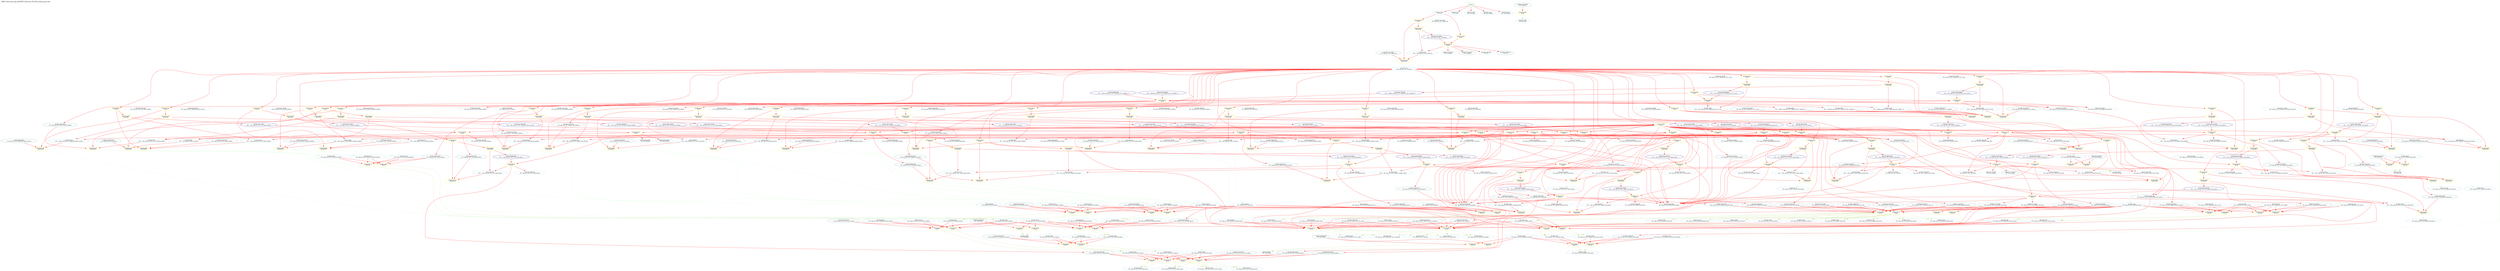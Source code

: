 digraph v3graph {
	graph	[label="MIPS_Harvard_obj_dir/MIPS_Harvard_TB_056_orderg_pre.dot",
		 labelloc=t, labeljust=l,
		 //size="7.5,10",
		 rankdir=TB];
	n0	[fontsize=8 label="*INPUTS*", color=green];
	n0x56456c261250_1	[fontsize=8 label="0x56456c278640\n TOP->clk", color=skyblue];
	n0x56456c261250_2	[fontsize=8 label="0x56456c279130\n TOP->reset", color=skyblue];
	n0x56456c261250_3	[fontsize=8 label="0x56456c2704a0\n TOP->clk_enable", color=skyblue];
	n0x56456c261250_4	[fontsize=8 label="0x56456c271250\n TOP->instr_readdata", color=skyblue];
	n0x56456c261250_5	[fontsize=8 label="0x56456c260240\n TOP->data_readdata", color=skyblue];
	n0x56456c261250_6	[fontsize=8 label="0x56456c282640\n ASSIGNW", color=yellow];
	n0x56456c261250_7	[fontsize=8 label="0x56456c2810e0\n TOP->mips_cpu__DOT__ALU_output_memory", color=skyblue];
	n0x56456c261250_8	[fontsize=8 label="0x56456c26e8b0\n TOP->data_address", color=skyblue];
	n0x56456c261250_9	[fontsize=8 label="0x56456c26e8b0 POST\n TOP->data_address", color=CadetBlue];
	n0x56456c261250_10	[fontsize=8 label="0x56456c282940\n ASSIGNW", color=yellow];
	n0x56456c261250_11	[fontsize=8 label="0x56456c281460\n TOP->mips_cpu__DOT__write_data_memory", color=skyblue];
	n0x56456c261250_12	[fontsize=8 label="0x56456c2613f0\n TOP->data_writedata", color=skyblue];
	n0x56456c261250_13	[fontsize=8 label="0x56456c2613f0 POST\n TOP->data_writedata", color=CadetBlue];
	n0x56456c261250_14	[fontsize=8 label="0x56456c282c40\n ASSIGNW", color=yellow];
	n0x56456c261250_15	[fontsize=8 label="0x56456c280f20\n TOP->mips_cpu__DOT__memory_write_memory", color=skyblue];
	n0x56456c261250_16	[fontsize=8 label="0x56456c26e3e0\n TOP->data_write", color=skyblue];
	n0x56456c261250_17	[fontsize=8 label="0x56456c26e3e0 POST\n TOP->data_write", color=CadetBlue];
	n0x56456c261250_18	[fontsize=8 label="0x56456c282f40\n ASSIGNW", color=yellow];
	n0x56456c261250_19	[fontsize=8 label="0x56456c27ba60\n TOP->mips_cpu__DOT__program_counter_fetch", color=skyblue];
	n0x56456c261250_20	[fontsize=8 label="0x56456c26ddd0\n TOP->instr_address", color=skyblue];
	n0x56456c261250_21	[fontsize=8 label="0x56456c26ddd0 POST\n TOP->instr_address", color=CadetBlue];
	n0x56456c261250_22	[fontsize=8 label="0x56456c288a10\n ASSIGNW", color=yellow];
	n0x56456c261250_23	[fontsize=8 label="0x56456c27b8a0\n TOP->mips_cpu__DOT__HI_LO_output", color=skyblue];
	n0x56456c261250_24	[fontsize=8 label="0x56456c2872b0\n TOP->mips_cpu__DOT__register_file__DOT__LO_reg", color=skyblue];
	n0x56456c261250_25	[fontsize=8 label="0x56456c27c6a0\n TOP->mips_cpu__DOT__instruction_decode", color=skyblue];
	n0x56456c261250_26	[fontsize=8 label="0x56456c2870f0\n TOP->mips_cpu__DOT__register_file__DOT__registers", color=skyblue];
	n0x56456c261250_27	[fontsize=8 label="0x56456c27f6a0\n TOP->mips_cpu__DOT__register_file_output_A_decode", color=skyblue];
	n0x56456c261250_28	[fontsize=8 label="0x56456c27f6a0 POST\n TOP->mips_cpu__DOT__register_file_output_A_decode", color=CadetBlue];
	n0x56456c261250_29	[fontsize=8 label="0x56456c289010\n ASSIGNW", color=yellow];
	n0x56456c261250_30	[fontsize=8 label="0x56456c2871d0\n TOP->mips_cpu__DOT__register_file__DOT__HI_reg", color=skyblue];
	n0x56456c261250_31	[fontsize=8 label="0x56456c27f780\n TOP->mips_cpu__DOT__register_file_output_B_decode", color=skyblue];
	n0x56456c261250_32	[fontsize=8 label="0x56456c27f780 POST\n TOP->mips_cpu__DOT__register_file_output_B_decode", color=CadetBlue];
	n0x56456c261250_33	[fontsize=8 label="0x56456c28e390\n ASSIGNW", color=yellow];
	n0x56456c261250_34	[fontsize=8 label="0x56456c27bd00\n TOP->mips_cpu__DOT__program_counter_source_decode", color=skyblue];
	n0x56456c261250_35	[fontsize=8 label="0x56456c27fa20\n TOP->mips_cpu__DOT__sign_imm_decode", color=skyblue];
	n0x56456c261250_36	[fontsize=8 label="0x56456c27c780\n TOP->mips_cpu__DOT__program_counter_plus_four_decode", color=skyblue];
	n0x56456c261250_37	[fontsize=8 label="0x56456c27b980\n TOP->mips_cpu__DOT__program_counter_prime", color=skyblue];
	n0x56456c261250_38	[fontsize=8 label="0x56456c27b980 POST\n TOP->mips_cpu__DOT__program_counter_prime", color=CadetBlue];
	n0x56456c261250_39	[fontsize=8 label="0x56456c339250\n ALWAYS", color=yellow];
	n0x56456c261250_40	[fontsize=8 label="0x56456c293c30\n TOP->mips_cpu__DOT__control_unit__DOT__op", color=skyblue];
	n0x56456c261250_41	[fontsize=8 label="0x56456c293c30 POST\n TOP->mips_cpu__DOT__control_unit__DOT__op", color=CadetBlue];
	n0x56456c261250_42	[fontsize=8 label="0x56456c293df0\n TOP->mips_cpu__DOT__control_unit__DOT__funct", color=skyblue];
	n0x56456c261250_43	[fontsize=8 label="0x56456c293df0 POST\n TOP->mips_cpu__DOT__control_unit__DOT__funct", color=CadetBlue];
	n0x56456c261250_44	[fontsize=8 label="0x56456c27bde0\n TOP->mips_cpu__DOT__register_write_decode", color=skyblue];
	n0x56456c261250_45	[fontsize=8 label="0x56456c27bde0 POST\n TOP->mips_cpu__DOT__register_write_decode", color=CadetBlue];
	n0x56456c261250_46	[fontsize=8 label="0x56456c27bec0\n TOP->mips_cpu__DOT__memory_to_register_decode", color=skyblue];
	n0x56456c261250_47	[fontsize=8 label="0x56456c27bec0 POST\n TOP->mips_cpu__DOT__memory_to_register_decode", color=CadetBlue];
	n0x56456c261250_48	[fontsize=8 label="0x56456c27bfa0\n TOP->mips_cpu__DOT__memory_write_decode", color=skyblue];
	n0x56456c261250_49	[fontsize=8 label="0x56456c27bfa0 POST\n TOP->mips_cpu__DOT__memory_write_decode", color=CadetBlue];
	n0x56456c261250_50	[fontsize=8 label="0x56456c27c080\n TOP->mips_cpu__DOT__ALU_src_B_decode", color=skyblue];
	n0x56456c261250_51	[fontsize=8 label="0x56456c27c080 POST\n TOP->mips_cpu__DOT__ALU_src_B_decode", color=CadetBlue];
	n0x56456c261250_52	[fontsize=8 label="0x56456c27c160\n TOP->mips_cpu__DOT__register_destination_decode", color=skyblue];
	n0x56456c261250_53	[fontsize=8 label="0x56456c27c160 POST\n TOP->mips_cpu__DOT__register_destination_decode", color=CadetBlue];
	n0x56456c261250_54	[fontsize=8 label="0x56456c27c240\n TOP->mips_cpu__DOT__branch_decode", color=skyblue];
	n0x56456c261250_55	[fontsize=8 label="0x56456c27c240 POST\n TOP->mips_cpu__DOT__branch_decode", color=CadetBlue];
	n0x56456c261250_56	[fontsize=8 label="0x56456c27c320\n TOP->mips_cpu__DOT__hi_lo_register_write_decode", color=skyblue];
	n0x56456c261250_57	[fontsize=8 label="0x56456c27c320 POST\n TOP->mips_cpu__DOT__hi_lo_register_write_decode", color=CadetBlue];
	n0x56456c261250_58	[fontsize=8 label="0x56456c27c4e0\n TOP->mips_cpu__DOT__ALU_function_decode", color=skyblue];
	n0x56456c261250_59	[fontsize=8 label="0x56456c27c4e0 POST\n TOP->mips_cpu__DOT__ALU_function_decode", color=CadetBlue];
	n0x56456c261250_60	[fontsize=8 label="0x56456c2a0f00\n ASSIGNW", color=yellow];
	n0x56456c261250_61	[fontsize=8 label="0x56456c280d60\n TOP->mips_cpu__DOT__write_register_memory", color=skyblue];
	n0x56456c261250_62	[fontsize=8 label="0x56456c280c80\n TOP->mips_cpu__DOT__register_write_memory", color=skyblue];
	n0x56456c261250_63	[fontsize=8 label="0x56456c27bd00 POST\n TOP->mips_cpu__DOT__program_counter_source_decode", color=CadetBlue];
	n0x56456c261250_64	[fontsize=8 label="0x56456c2a1f50\n ASSIGNW", color=yellow];
	n0x56456c261250_65	[fontsize=8 label="0x56456c27fa20 POST\n TOP->mips_cpu__DOT__sign_imm_decode", color=CadetBlue];
	n0x56456c261250_66	[fontsize=8 label="0x56456c2b5df0\n ASSIGNW", color=yellow];
	n0x56456c261250_67	[fontsize=8 label="0x56456c27fb00\n TOP->mips_cpu__DOT__register_destination_execute", color=skyblue];
	n0x56456c261250_68	[fontsize=8 label="0x56456c280ac0\n TOP->mips_cpu__DOT__Rd_execute", color=skyblue];
	n0x56456c261250_69	[fontsize=8 label="0x56456c2809e0\n TOP->mips_cpu__DOT__Rt_execute", color=skyblue];
	n0x56456c261250_70	[fontsize=8 label="0x56456c27fda0\n TOP->mips_cpu__DOT__write_register_execute", color=skyblue];
	n0x56456c261250_71	[fontsize=8 label="0x56456c27fda0 POST\n TOP->mips_cpu__DOT__write_register_execute", color=CadetBlue];
	n0x56456c261250_72	[fontsize=8 label="0x56456c2b8550\n ALWAYS", color=yellow];
	n0x56456c261250_73	[fontsize=8 label="0x56456c282180\n TOP->mips_cpu__DOT__forward_A_execute", color=skyblue];
	n0x56456c261250_74	[fontsize=8 label="0x56456c281a80\n TOP->mips_cpu__DOT__ALU_LO_output_writeback", color=skyblue];
	n0x56456c261250_75	[fontsize=8 label="0x56456c2818c0\n TOP->mips_cpu__DOT__result_writeback", color=skyblue];
	n0x56456c261250_76	[fontsize=8 label="0x56456c280200\n TOP->mips_cpu__DOT__register_file_output_A_execute", color=skyblue];
	n0x56456c261250_77	[fontsize=8 label="0x56456c2803c0\n TOP->mips_cpu__DOT__source_A_ALU_execute", color=skyblue];
	n0x56456c261250_78	[fontsize=8 label="0x56456c2803c0 POST\n TOP->mips_cpu__DOT__source_A_ALU_execute", color=CadetBlue];
	n0x56456c261250_79	[fontsize=8 label="0x56456c2bc050\n ALWAYS", color=yellow];
	n0x56456c261250_80	[fontsize=8 label="0x56456c282260\n TOP->mips_cpu__DOT__forward_B_execute", color=skyblue];
	n0x56456c261250_81	[fontsize=8 label="0x56456c2819a0\n TOP->mips_cpu__DOT__ALU_HI_output_writeback", color=skyblue];
	n0x56456c261250_82	[fontsize=8 label="0x56456c2802e0\n TOP->mips_cpu__DOT__register_file_output_B_execute", color=skyblue];
	n0x56456c261250_83	[fontsize=8 label="0x56456c280580\n TOP->mips_cpu__DOT__write_data_execute", color=skyblue];
	n0x56456c261250_84	[fontsize=8 label="0x56456c280580 POST\n TOP->mips_cpu__DOT__write_data_execute", color=CadetBlue];
	n0x56456c261250_85	[fontsize=8 label="0x56456c2bf120\n ASSIGNW", color=yellow];
	n0x56456c261250_86	[fontsize=8 label="0x56456c27fe80\n TOP->mips_cpu__DOT__ALU_src_B_execute", color=skyblue];
	n0x56456c261250_87	[fontsize=8 label="0x56456c280ba0\n TOP->mips_cpu__DOT__sign_imm_execute", color=skyblue];
	n0x56456c261250_88	[fontsize=8 label="0x56456c2804a0\n TOP->mips_cpu__DOT__source_B_ALU_execute", color=skyblue];
	n0x56456c261250_89	[fontsize=8 label="0x56456c2804a0 POST\n TOP->mips_cpu__DOT__source_B_ALU_execute", color=CadetBlue];
	n0x56456c261250_90	[fontsize=8 label="0x56456c342b20\n ALWAYS", color=yellow];
	n0x56456c261250_91	[fontsize=8 label="0x56456c280660\n TOP->mips_cpu__DOT__ALU_output_execute", color=skyblue];
	n0x56456c261250_92	[fontsize=8 label="0x56456c280660 POST\n TOP->mips_cpu__DOT__ALU_output_execute", color=CadetBlue];
	n0x56456c261250_93	[fontsize=8 label="0x56456c27ff60\n TOP->mips_cpu__DOT__ALU_function_execute", color=skyblue];
	n0x56456c261250_94	[fontsize=8 label="0x56456c342820\n ALWAYS", color=yellow];
	n0x56456c261250_95	[fontsize=8 label="0x56456c2c1a20\n TOP->mips_cpu__DOT__alu__DOT__ALU_HI_LO_output", color=skyblue];
	n0x56456c261250_96	[fontsize=8 label="0x56456c2c1a20 POST\n TOP->mips_cpu__DOT__alu__DOT__ALU_HI_LO_output", color=CadetBlue];
	n0x56456c261250_97	[fontsize=8 label="0x56456c280740\n TOP->mips_cpu__DOT__ALU_HI_output_execute", color=skyblue];
	n0x56456c261250_98	[fontsize=8 label="0x56456c280740 POST\n TOP->mips_cpu__DOT__ALU_HI_output_execute", color=CadetBlue];
	n0x56456c261250_99	[fontsize=8 label="0x56456c280820\n TOP->mips_cpu__DOT__ALU_LO_output_execute", color=skyblue];
	n0x56456c261250_100	[fontsize=8 label="0x56456c280820 POST\n TOP->mips_cpu__DOT__ALU_LO_output_execute", color=CadetBlue];
	n0x56456c261250_101	[fontsize=8 label="0x56456c2e7580\n ASSIGNW", color=yellow];
	n0x56456c261250_102	[fontsize=8 label="0x56456c281700\n TOP->mips_cpu__DOT__memory_to_register_writeback", color=skyblue];
	n0x56456c261250_103	[fontsize=8 label="0x56456c281b60\n TOP->mips_cpu__DOT__ALU_output_writeback", color=skyblue];
	n0x56456c261250_104	[fontsize=8 label="0x56456c281c40\n TOP->mips_cpu__DOT__read_data_writeback", color=skyblue];
	n0x56456c261250_105	[fontsize=8 label="0x56456c2818c0 POST\n TOP->mips_cpu__DOT__result_writeback", color=CadetBlue];
	n0x56456c261250_106	[fontsize=8 label="0x56456c3656e0\n ALWAYS", color=yellow];
	n0x56456c261250_107	[fontsize=8 label="0x56456c2817e0\n TOP->mips_cpu__DOT__write_register_writeback", color=skyblue];
	n0x56456c261250_108	[fontsize=8 label="0x56456c281540\n TOP->mips_cpu__DOT__register_write_writeback", color=skyblue];
	n0x56456c261250_109	[fontsize=8 label="0x56456c282260 POST\n TOP->mips_cpu__DOT__forward_B_execute", color=CadetBlue];
	n0x56456c261250_110	[fontsize=8 label="0x56456c3653e0\n ALWAYS", color=yellow];
	n0x56456c261250_111	[fontsize=8 label="0x56456c280900\n TOP->mips_cpu__DOT__Rs_execute", color=skyblue];
	n0x56456c261250_112	[fontsize=8 label="0x56456c282180 POST\n TOP->mips_cpu__DOT__forward_A_execute", color=CadetBlue];
	n0x56456c261250_113	[fontsize=8 label="0x56456c365260\n ALWAYS", color=yellow];
	n0x56456c261250_114	[fontsize=8 label="0x56456c27fbe0\n TOP->mips_cpu__DOT__memory_to_register_execute", color=skyblue];
	n0x56456c261250_115	[fontsize=8 label="0x56456c2ee200\n TOP->mips_cpu__DOT__hazard_unit__DOT__lwstall", color=skyblue];
	n0x56456c261250_116	[fontsize=8 label="0x56456c2ee200 POST\n TOP->mips_cpu__DOT__hazard_unit__DOT__lwstall", color=CadetBlue];
	n0x56456c261250_117	[fontsize=8 label="0x56456c280120\n TOP->mips_cpu__DOT__register_write_execute", color=skyblue];
	n0x56456c261250_118	[fontsize=8 label="0x56456c280e40\n TOP->mips_cpu__DOT__memory_to_register_memory", color=skyblue];
	n0x56456c261250_119	[fontsize=8 label="0x56456c2ee360\n TOP->mips_cpu__DOT__hazard_unit__DOT__branchstall", color=skyblue];
	n0x56456c261250_120	[fontsize=8 label="0x56456c2ee360 POST\n TOP->mips_cpu__DOT__hazard_unit__DOT__branchstall", color=CadetBlue];
	n0x56456c261250_121	[fontsize=8 label="0x56456c281d20\n TOP->mips_cpu__DOT__stall_fetch", color=skyblue];
	n0x56456c261250_122	[fontsize=8 label="0x56456c281d20 POST\n TOP->mips_cpu__DOT__stall_fetch", color=CadetBlue];
	n0x56456c261250_123	[fontsize=8 label="0x56456c281e00\n TOP->mips_cpu__DOT__stall_decode", color=skyblue];
	n0x56456c261250_124	[fontsize=8 label="0x56456c281e00 POST\n TOP->mips_cpu__DOT__stall_decode", color=CadetBlue];
	n0x56456c261250_125	[fontsize=8 label="0x56456c2820a0\n TOP->mips_cpu__DOT__flush_execute_register", color=skyblue];
	n0x56456c261250_126	[fontsize=8 label="0x56456c2820a0 POST\n TOP->mips_cpu__DOT__flush_execute_register", color=CadetBlue];
	n0x56456c261250_127	[fontsize=8 label="0x56456c485ee0\n ASSIGNW", color=yellow];
	n0x56456c261250_128	[fontsize=8 label="0x56456c4861e0\n ASSIGNW", color=yellow];
	n0x56456c261250_129	[fontsize=8 label="0x56456c4864e0\n ASSIGNW", color=yellow];
	n0x56456c261250_130	[fontsize=8 label="0x56456c4867e0\n ASSIGNW", color=yellow];
	n0x56456c261250_131	[fontsize=8 label="0x56456c486ae0\n ASSIGNW", color=yellow];
	n0x56456c261250_132	[fontsize=8 label="0x56456c487e90\n ASSIGNW", color=yellow];
	n0x56456c261250_133	[fontsize=8 label="0x56456c489310\n ASSIGNW", color=yellow];
	n0x56456c261250_134	[fontsize=8 label="0x56456c489fe0\n ALWAYS", color=yellow];
	n0x56456c261250_135	[fontsize=8 label="0x56456c4918e0\n ASSIGNW", color=yellow];
	n0x56456c261250_136	[fontsize=8 label="0x56456c405940\n ASSIGNW", color=yellow];
	n0x56456c261250_137	[fontsize=8 label="0x56456c406840\n ASSIGNW", color=yellow];
	n0x56456c261250_138	[fontsize=8 label="0x56456c406f10\n ALWAYS", color=yellow];
	n0x56456c261250_139	[fontsize=8 label="0x56456c408870\n ALWAYS", color=yellow];
	n0x56456c261250_140	[fontsize=8 label="0x56456c40a1d0\n ASSIGNW", color=yellow];
	n0x56456c261250_141	[fontsize=8 label="0x56456c40a890\n ALWAYS", color=yellow];
	n0x56456c261250_142	[fontsize=8 label="0x56456c47d7f0\n ALWAYS", color=yellow];
	n0x56456c261250_143	[fontsize=8 label="0x56456c493270\n ASSIGNW", color=yellow];
	n0x56456c261250_144	[fontsize=8 label="0x56456c493870\n ALWAYS", color=yellow];
	n0x56456c261250_145	[fontsize=8 label="0x56456c4952c0\n ALWAYS", color=yellow];
	n0x56456c261250_146	[fontsize=8 label="0x56456c496d10\n ALWAYS", color=yellow];
	n0x56456c261250_147	[fontsize=8 label="0x56456c337eb0\n ACTIVE", color=yellow];
	n0x56456c261250_148	[fontsize=8 label="0x56456c283540\n ALWAYS", color=yellow];
	n0x56456c261250_149	[fontsize=8 label="0x56456c278640 PRE\n TOP->clk", color=lightblue];
	n0x56456c261250_150	[fontsize=8 label="0x56456c278640 POST\n TOP->clk", color=CadetBlue];
	n0x56456c261250_151	[fontsize=8 label="0x56456c2704a0 PRE\n TOP->clk_enable", color=lightblue];
	n0x56456c261250_152	[fontsize=8 label="0x56456c2704a0 POST\n TOP->clk_enable", color=CadetBlue];
	n0x56456c261250_153	[fontsize=8 label="0x56456c3f72f0 PORD\n TOP->__Vdly__mips_cpu__DOT__internal_clk", color=NavyBlue];
	n0x56456c261250_154	[fontsize=8 label="0x56456c3f72f0\n TOP->__Vdly__mips_cpu__DOT__internal_clk", color=skyblue];
	n0x56456c261250_155	[fontsize=8 label="0x56456c3e8810\n ACTIVE", color=yellow];
	n0x56456c261250_156	[fontsize=8 label="0x56456c3de7a0\n ASSIGNPRE", color=yellow];
	n0x56456c261250_157	[fontsize=8 label="0x56456c27b7c0 PRE\n TOP->mips_cpu__DOT__internal_clk", color=lightblue];
	n0x56456c261250_158	[fontsize=8 label="0x56456c3e31b0\n ASSIGNPOST", color=yellow];
	n0x56456c261250_159	[fontsize=8 label="0x56456c27b7c0\n TOP->mips_cpu__DOT__internal_clk", color=skyblue];
	n0x56456c261250_160	[fontsize=8 label="0x56456c27b7c0 POST\n TOP->mips_cpu__DOT__internal_clk", color=CadetBlue];
	n0x56456c261250_161	[fontsize=8 label="0x56456c283d80\n INITIAL", color=yellow];
	n0x56456c261250_162	[fontsize=8 label="0x56456c270d60\n TOP->data_read", color=skyblue];
	n0x56456c261250_163	[fontsize=8 label="0x56456c270d60 POST\n TOP->data_read", color=CadetBlue];
	n0x56456c261250_164	[fontsize=8 label="0x56456c3384b0\n ACTIVE", color=yellow];
	n0x56456c261250_165	[fontsize=8 label="0x56456c36e020\n ALWAYS", color=yellow];
	n0x56456c261250_166	[fontsize=8 label="0x56456c281540 PRE\n TOP->mips_cpu__DOT__register_write_writeback", color=lightblue];
	n0x56456c261250_167	[fontsize=8 label="0x56456c281540 POST\n TOP->mips_cpu__DOT__register_write_writeback", color=CadetBlue];
	n0x56456c261250_168	[fontsize=8 label="0x56456c2818c0 PRE\n TOP->mips_cpu__DOT__result_writeback", color=lightblue];
	n0x56456c261250_169	[fontsize=8 label="0x56456c3f48d0 PORD\n TOP->__Vdlyvval__mips_cpu__DOT__register_file__DOT__registers__v0", color=NavyBlue];
	n0x56456c261250_170	[fontsize=8 label="0x56456c3f48d0\n TOP->__Vdlyvval__mips_cpu__DOT__register_file__DOT__registers__v0", color=skyblue];
	n0x56456c261250_171	[fontsize=8 label="0x56456c3f17f0 PORD\n TOP->__Vdlyvset__mips_cpu__DOT__register_file__DOT__registers__v0", color=NavyBlue];
	n0x56456c261250_172	[fontsize=8 label="0x56456c3f17f0\n TOP->__Vdlyvset__mips_cpu__DOT__register_file__DOT__registers__v0", color=skyblue];
	n0x56456c261250_173	[fontsize=8 label="0x56456c2817e0 PRE\n TOP->mips_cpu__DOT__write_register_writeback", color=lightblue];
	n0x56456c261250_174	[fontsize=8 label="0x56456c2817e0 POST\n TOP->mips_cpu__DOT__write_register_writeback", color=CadetBlue];
	n0x56456c261250_175	[fontsize=8 label="0x56456c3e3000 PORD\n TOP->__Vdlyvdim0__mips_cpu__DOT__register_file__DOT__registers__v0", color=NavyBlue];
	n0x56456c261250_176	[fontsize=8 label="0x56456c3e3000\n TOP->__Vdlyvdim0__mips_cpu__DOT__register_file__DOT__registers__v0", color=skyblue];
	n0x56456c261250_177	[fontsize=8 label="0x56456c36db00\n ALWAYS", color=yellow];
	n0x56456c261250_178	[fontsize=8 label="0x56456c281620 PRE\n TOP->mips_cpu__DOT__hi_lo_register_write_writeback", color=lightblue];
	n0x56456c261250_179	[fontsize=8 label="0x56456c281620 POST\n TOP->mips_cpu__DOT__hi_lo_register_write_writeback", color=CadetBlue];
	n0x56456c261250_180	[fontsize=8 label="0x56456c2819a0 PRE\n TOP->mips_cpu__DOT__ALU_HI_output_writeback", color=lightblue];
	n0x56456c261250_181	[fontsize=8 label="0x56456c2819a0 POST\n TOP->mips_cpu__DOT__ALU_HI_output_writeback", color=CadetBlue];
	n0x56456c261250_182	[fontsize=8 label="0x56456c3eb940 PORD\n TOP->__Vdly__mips_cpu__DOT__register_file__DOT__HI_reg", color=NavyBlue];
	n0x56456c261250_183	[fontsize=8 label="0x56456c3eb940\n TOP->__Vdly__mips_cpu__DOT__register_file__DOT__HI_reg", color=skyblue];
	n0x56456c261250_184	[fontsize=8 label="0x56456c36d940\n ALWAYS", color=yellow];
	n0x56456c261250_185	[fontsize=8 label="0x56456c281a80 PRE\n TOP->mips_cpu__DOT__ALU_LO_output_writeback", color=lightblue];
	n0x56456c261250_186	[fontsize=8 label="0x56456c281a80 POST\n TOP->mips_cpu__DOT__ALU_LO_output_writeback", color=CadetBlue];
	n0x56456c261250_187	[fontsize=8 label="0x56456c3e9080 PORD\n TOP->__Vdly__mips_cpu__DOT__register_file__DOT__LO_reg", color=NavyBlue];
	n0x56456c261250_188	[fontsize=8 label="0x56456c3e9080\n TOP->__Vdly__mips_cpu__DOT__register_file__DOT__LO_reg", color=skyblue];
	n0x56456c261250_189	[fontsize=8 label="0x56456c3e9160\n ACTIVE", color=yellow];
	n0x56456c261250_190	[fontsize=8 label="0x56456c3e9aa0\n ASSIGNPRE", color=yellow];
	n0x56456c261250_191	[fontsize=8 label="0x56456c2872b0 PRE\n TOP->mips_cpu__DOT__register_file__DOT__LO_reg", color=lightblue];
	n0x56456c261250_192	[fontsize=8 label="0x56456c3e9860\n ASSIGNPOST", color=yellow];
	n0x56456c261250_193	[fontsize=8 label="0x56456c2872b0 POST\n TOP->mips_cpu__DOT__register_file__DOT__LO_reg", color=CadetBlue];
	n0x56456c261250_194	[fontsize=8 label="0x56456c3eba20\n ACTIVE", color=yellow];
	n0x56456c261250_195	[fontsize=8 label="0x56456c3eb0c0\n ASSIGNPRE", color=yellow];
	n0x56456c261250_196	[fontsize=8 label="0x56456c2871d0 PRE\n TOP->mips_cpu__DOT__register_file__DOT__HI_reg", color=lightblue];
	n0x56456c261250_197	[fontsize=8 label="0x56456c3eab20\n ASSIGNPOST", color=yellow];
	n0x56456c261250_198	[fontsize=8 label="0x56456c2871d0 POST\n TOP->mips_cpu__DOT__register_file__DOT__HI_reg", color=CadetBlue];
	n0x56456c261250_199	[fontsize=8 label="0x56456c3effc0\n ACTIVE", color=yellow];
	n0x56456c261250_200	[fontsize=8 label="0x56456c3f02c0\n ALWAYSPOST", color=yellow];
	n0x56456c261250_201	[fontsize=8 label="0x56456c2870f0 POST\n TOP->mips_cpu__DOT__register_file__DOT__registers", color=CadetBlue];
	n0x56456c261250_202	[fontsize=8 label="0x56456c3f47b0\n ASSIGNPRE", color=yellow];
	n0x56456c261250_203	[fontsize=8 label="0x56456c338d60\n ACTIVE", color=yellow];
	n0x56456c261250_204	[fontsize=8 label="0x56456c370170\n ALWAYS", color=yellow];
	n0x56456c261250_205	[fontsize=8 label="0x56456c281d20 PRE\n TOP->mips_cpu__DOT__stall_fetch", color=lightblue];
	n0x56456c261250_206	[fontsize=8 label="0x56456c27b980 PRE\n TOP->mips_cpu__DOT__program_counter_prime", color=lightblue];
	n0x56456c261250_207	[fontsize=8 label="0x56456c3e6880 PORD\n TOP->__Vdly__mips_cpu__DOT__program_counter_fetch", color=NavyBlue];
	n0x56456c261250_208	[fontsize=8 label="0x56456c3e6880\n TOP->__Vdly__mips_cpu__DOT__program_counter_fetch", color=skyblue];
	n0x56456c261250_209	[fontsize=8 label="0x56456c3713b0\n ALWAYS", color=yellow];
	n0x56456c261250_210	[fontsize=8 label="0x56456c281e00 PRE\n TOP->mips_cpu__DOT__stall_decode", color=lightblue];
	n0x56456c261250_211	[fontsize=8 label="0x56456c27bd00 PRE\n TOP->mips_cpu__DOT__program_counter_source_decode", color=lightblue];
	n0x56456c261250_212	[fontsize=8 label="0x56456c27ba60 PRE\n TOP->mips_cpu__DOT__program_counter_fetch", color=lightblue];
	n0x56456c261250_213	[fontsize=8 label="0x56456c27ba60 POST\n TOP->mips_cpu__DOT__program_counter_fetch", color=CadetBlue];
	n0x56456c261250_214	[fontsize=8 label="0x56456bf0c480 PORD\n TOP->__Vdly__mips_cpu__DOT__program_counter_plus_four_decode", color=NavyBlue];
	n0x56456c261250_215	[fontsize=8 label="0x56456bf0c480\n TOP->__Vdly__mips_cpu__DOT__program_counter_plus_four_decode", color=skyblue];
	n0x56456c261250_216	[fontsize=8 label="0x56456c3710b0\n ALWAYS", color=yellow];
	n0x56456c261250_217	[fontsize=8 label="0x56456c271250 PRE\n TOP->instr_readdata", color=lightblue];
	n0x56456c261250_218	[fontsize=8 label="0x56456c271250 POST\n TOP->instr_readdata", color=CadetBlue];
	n0x56456c261250_219	[fontsize=8 label="0x56456c401e50 PORD\n TOP->__Vdly__mips_cpu__DOT__instruction_decode", color=NavyBlue];
	n0x56456c261250_220	[fontsize=8 label="0x56456c401e50\n TOP->__Vdly__mips_cpu__DOT__instruction_decode", color=skyblue];
	n0x56456c261250_221	[fontsize=8 label="0x56456c376d60\n ALWAYS", color=yellow];
	n0x56456c261250_222	[fontsize=8 label="0x56456c2820a0 PRE\n TOP->mips_cpu__DOT__flush_execute_register", color=lightblue];
	n0x56456c261250_223	[fontsize=8 label="0x56456c27c6a0 PRE\n TOP->mips_cpu__DOT__instruction_decode", color=lightblue];
	n0x56456c261250_224	[fontsize=8 label="0x56456c27c6a0 POST\n TOP->mips_cpu__DOT__instruction_decode", color=CadetBlue];
	n0x56456c261250_225	[fontsize=8 label="0x56456c3ff4d0 PORD\n TOP->__Vdly__mips_cpu__DOT__Rs_execute", color=NavyBlue];
	n0x56456c261250_226	[fontsize=8 label="0x56456c3ff4d0\n TOP->__Vdly__mips_cpu__DOT__Rs_execute", color=skyblue];
	n0x56456c261250_227	[fontsize=8 label="0x56456c376bc0\n ALWAYS", color=yellow];
	n0x56456c261250_228	[fontsize=8 label="0x56456c3ebdc0 PORD\n TOP->__Vdly__mips_cpu__DOT__Rd_execute", color=NavyBlue];
	n0x56456c261250_229	[fontsize=8 label="0x56456c3ebdc0\n TOP->__Vdly__mips_cpu__DOT__Rd_execute", color=skyblue];
	n0x56456c261250_230	[fontsize=8 label="0x56456c376960\n ALWAYS", color=yellow];
	n0x56456c261250_231	[fontsize=8 label="0x56456c461a60 PORD\n TOP->__Vdly__mips_cpu__DOT__Rt_execute", color=NavyBlue];
	n0x56456c261250_232	[fontsize=8 label="0x56456c461a60\n TOP->__Vdly__mips_cpu__DOT__Rt_execute", color=skyblue];
	n0x56456c261250_233	[fontsize=8 label="0x56456c376620\n ALWAYS", color=yellow];
	n0x56456c261250_234	[fontsize=8 label="0x56456c27c4e0 PRE\n TOP->mips_cpu__DOT__ALU_function_decode", color=lightblue];
	n0x56456c261250_235	[fontsize=8 label="0x56456c3e5c30 PORD\n TOP->__Vdly__mips_cpu__DOT__ALU_function_execute", color=NavyBlue];
	n0x56456c261250_236	[fontsize=8 label="0x56456c3e5c30\n TOP->__Vdly__mips_cpu__DOT__ALU_function_execute", color=skyblue];
	n0x56456c261250_237	[fontsize=8 label="0x56456c376480\n ALWAYS", color=yellow];
	n0x56456c261250_238	[fontsize=8 label="0x56456c27c320 PRE\n TOP->mips_cpu__DOT__hi_lo_register_write_decode", color=lightblue];
	n0x56456c261250_239	[fontsize=8 label="0x56456c470ab0 PORD\n TOP->__Vdly__mips_cpu__DOT__hi_lo_register_write_execute", color=NavyBlue];
	n0x56456c261250_240	[fontsize=8 label="0x56456c470ab0\n TOP->__Vdly__mips_cpu__DOT__hi_lo_register_write_execute", color=skyblue];
	n0x56456c261250_241	[fontsize=8 label="0x56456c3762e0\n ALWAYS", color=yellow];
	n0x56456c261250_242	[fontsize=8 label="0x56456c27c160 PRE\n TOP->mips_cpu__DOT__register_destination_decode", color=lightblue];
	n0x56456c261250_243	[fontsize=8 label="0x56456c3f5660 PORD\n TOP->__Vdly__mips_cpu__DOT__register_destination_execute", color=NavyBlue];
	n0x56456c261250_244	[fontsize=8 label="0x56456c3f5660\n TOP->__Vdly__mips_cpu__DOT__register_destination_execute", color=skyblue];
	n0x56456c261250_245	[fontsize=8 label="0x56456c376140\n ALWAYS", color=yellow];
	n0x56456c261250_246	[fontsize=8 label="0x56456c27bde0 PRE\n TOP->mips_cpu__DOT__register_write_decode", color=lightblue];
	n0x56456c261250_247	[fontsize=8 label="0x56456c3ea020 PORD\n TOP->__Vdly__mips_cpu__DOT__register_write_execute", color=NavyBlue];
	n0x56456c261250_248	[fontsize=8 label="0x56456c3ea020\n TOP->__Vdly__mips_cpu__DOT__register_write_execute", color=skyblue];
	n0x56456c261250_249	[fontsize=8 label="0x56456c375fa0\n ALWAYS", color=yellow];
	n0x56456c261250_250	[fontsize=8 label="0x56456c27bec0 PRE\n TOP->mips_cpu__DOT__memory_to_register_decode", color=lightblue];
	n0x56456c261250_251	[fontsize=8 label="0x56456c3f2190 PORD\n TOP->__Vdly__mips_cpu__DOT__memory_to_register_execute", color=NavyBlue];
	n0x56456c261250_252	[fontsize=8 label="0x56456c3f2190\n TOP->__Vdly__mips_cpu__DOT__memory_to_register_execute", color=skyblue];
	n0x56456c261250_253	[fontsize=8 label="0x56456c375dd0\n ALWAYS", color=yellow];
	n0x56456c261250_254	[fontsize=8 label="0x56456c27bfa0 PRE\n TOP->mips_cpu__DOT__memory_write_decode", color=lightblue];
	n0x56456c261250_255	[fontsize=8 label="0x56456c402910 PORD\n TOP->__Vdly__mips_cpu__DOT__memory_write_execute", color=NavyBlue];
	n0x56456c261250_256	[fontsize=8 label="0x56456c402910\n TOP->__Vdly__mips_cpu__DOT__memory_write_execute", color=skyblue];
	n0x56456c261250_257	[fontsize=8 label="0x56456c375c50\n ALWAYS", color=yellow];
	n0x56456c261250_258	[fontsize=8 label="0x56456c27c080 PRE\n TOP->mips_cpu__DOT__ALU_src_B_decode", color=lightblue];
	n0x56456c261250_259	[fontsize=8 label="0x56456c484840 PORD\n TOP->__Vdly__mips_cpu__DOT__ALU_src_B_execute", color=NavyBlue];
	n0x56456c261250_260	[fontsize=8 label="0x56456c484840\n TOP->__Vdly__mips_cpu__DOT__ALU_src_B_execute", color=skyblue];
	n0x56456c261250_261	[fontsize=8 label="0x56456c375ad0\n ALWAYS", color=yellow];
	n0x56456c261250_262	[fontsize=8 label="0x56456c27fa20 PRE\n TOP->mips_cpu__DOT__sign_imm_decode", color=lightblue];
	n0x56456c261250_263	[fontsize=8 label="0x56456c3ef310 PORD\n TOP->__Vdly__mips_cpu__DOT__sign_imm_execute", color=NavyBlue];
	n0x56456c261250_264	[fontsize=8 label="0x56456c3ef310\n TOP->__Vdly__mips_cpu__DOT__sign_imm_execute", color=skyblue];
	n0x56456c261250_265	[fontsize=8 label="0x56456c375910\n ALWAYS", color=yellow];
	n0x56456c261250_266	[fontsize=8 label="0x56456c27f6a0 PRE\n TOP->mips_cpu__DOT__register_file_output_A_decode", color=lightblue];
	n0x56456c261250_267	[fontsize=8 label="0x56456c3e7620 PORD\n TOP->__Vdly__mips_cpu__DOT__register_file_output_A_execute", color=NavyBlue];
	n0x56456c261250_268	[fontsize=8 label="0x56456c3e7620\n TOP->__Vdly__mips_cpu__DOT__register_file_output_A_execute", color=skyblue];
	n0x56456c261250_269	[fontsize=8 label="0x56456c375730\n ALWAYS", color=yellow];
	n0x56456c261250_270	[fontsize=8 label="0x56456c27f780 PRE\n TOP->mips_cpu__DOT__register_file_output_B_decode", color=lightblue];
	n0x56456c261250_271	[fontsize=8 label="0x56456c3e82f0 PORD\n TOP->__Vdly__mips_cpu__DOT__register_file_output_B_execute", color=NavyBlue];
	n0x56456c261250_272	[fontsize=8 label="0x56456c3e82f0\n TOP->__Vdly__mips_cpu__DOT__register_file_output_B_execute", color=skyblue];
	n0x56456c261250_273	[fontsize=8 label="0x56456c380a60\n ALWAYS", color=yellow];
	n0x56456c261250_274	[fontsize=8 label="0x56456c280660 PRE\n TOP->mips_cpu__DOT__ALU_output_execute", color=lightblue];
	n0x56456c261250_275	[fontsize=8 label="0x56456c400bf0 PORD\n TOP->__Vdly__mips_cpu__DOT__ALU_output_memory", color=NavyBlue];
	n0x56456c261250_276	[fontsize=8 label="0x56456c400bf0\n TOP->__Vdly__mips_cpu__DOT__ALU_output_memory", color=skyblue];
	n0x56456c261250_277	[fontsize=8 label="0x56456c3808e0\n ALWAYS", color=yellow];
	n0x56456c261250_278	[fontsize=8 label="0x56456c280040 PRE\n TOP->mips_cpu__DOT__hi_lo_register_write_execute", color=lightblue];
	n0x56456c261250_279	[fontsize=8 label="0x56456c280040 POST\n TOP->mips_cpu__DOT__hi_lo_register_write_execute", color=CadetBlue];
	n0x56456c261250_280	[fontsize=8 label="0x56456c3ec2b0 PORD\n TOP->__Vdly__mips_cpu__DOT__hi_lo_register_write_memory", color=NavyBlue];
	n0x56456c261250_281	[fontsize=8 label="0x56456c3ec2b0\n TOP->__Vdly__mips_cpu__DOT__hi_lo_register_write_memory", color=skyblue];
	n0x56456c261250_282	[fontsize=8 label="0x56456c380760\n ALWAYS", color=yellow];
	n0x56456c261250_283	[fontsize=8 label="0x56456c27fcc0 PRE\n TOP->mips_cpu__DOT__memory_write_execute", color=lightblue];
	n0x56456c261250_284	[fontsize=8 label="0x56456c27fcc0 POST\n TOP->mips_cpu__DOT__memory_write_execute", color=CadetBlue];
	n0x56456c261250_285	[fontsize=8 label="0x56456c3ecf80 PORD\n TOP->__Vdly__mips_cpu__DOT__memory_write_memory", color=NavyBlue];
	n0x56456c261250_286	[fontsize=8 label="0x56456c3ecf80\n TOP->__Vdly__mips_cpu__DOT__memory_write_memory", color=skyblue];
	n0x56456c261250_287	[fontsize=8 label="0x56456c3805e0\n ALWAYS", color=yellow];
	n0x56456c261250_288	[fontsize=8 label="0x56456c280120 PRE\n TOP->mips_cpu__DOT__register_write_execute", color=lightblue];
	n0x56456c261250_289	[fontsize=8 label="0x56456c280120 POST\n TOP->mips_cpu__DOT__register_write_execute", color=CadetBlue];
	n0x56456c261250_290	[fontsize=8 label="0x56456c3e3ee0 PORD\n TOP->__Vdly__mips_cpu__DOT__register_write_memory", color=NavyBlue];
	n0x56456c261250_291	[fontsize=8 label="0x56456c3e3ee0\n TOP->__Vdly__mips_cpu__DOT__register_write_memory", color=skyblue];
	n0x56456c261250_292	[fontsize=8 label="0x56456c380410\n ALWAYS", color=yellow];
	n0x56456c261250_293	[fontsize=8 label="0x56456c27fbe0 PRE\n TOP->mips_cpu__DOT__memory_to_register_execute", color=lightblue];
	n0x56456c261250_294	[fontsize=8 label="0x56456c27fbe0 POST\n TOP->mips_cpu__DOT__memory_to_register_execute", color=CadetBlue];
	n0x56456c261250_295	[fontsize=8 label="0x56456c3e4b90 PORD\n TOP->__Vdly__mips_cpu__DOT__memory_to_register_memory", color=NavyBlue];
	n0x56456c261250_296	[fontsize=8 label="0x56456c3e4b90\n TOP->__Vdly__mips_cpu__DOT__memory_to_register_memory", color=skyblue];
	n0x56456c261250_297	[fontsize=8 label="0x56456c380290\n ALWAYS", color=yellow];
	n0x56456c261250_298	[fontsize=8 label="0x56456c280740 PRE\n TOP->mips_cpu__DOT__ALU_HI_output_execute", color=lightblue];
	n0x56456c261250_299	[fontsize=8 label="0x56456c411190 PORD\n TOP->__Vdly__mips_cpu__DOT__ALU_HI_output_memory", color=NavyBlue];
	n0x56456c261250_300	[fontsize=8 label="0x56456c411190\n TOP->__Vdly__mips_cpu__DOT__ALU_HI_output_memory", color=skyblue];
	n0x56456c261250_301	[fontsize=8 label="0x56456c3800e0\n ALWAYS", color=yellow];
	n0x56456c261250_302	[fontsize=8 label="0x56456c280820 PRE\n TOP->mips_cpu__DOT__ALU_LO_output_execute", color=lightblue];
	n0x56456c261250_303	[fontsize=8 label="0x56456c411e40 PORD\n TOP->__Vdly__mips_cpu__DOT__ALU_LO_output_memory", color=NavyBlue];
	n0x56456c261250_304	[fontsize=8 label="0x56456c411e40\n TOP->__Vdly__mips_cpu__DOT__ALU_LO_output_memory", color=skyblue];
	n0x56456c261250_305	[fontsize=8 label="0x56456c376b00\n ALWAYS", color=yellow];
	n0x56456c261250_306	[fontsize=8 label="0x56456c280580 PRE\n TOP->mips_cpu__DOT__write_data_execute", color=lightblue];
	n0x56456c261250_307	[fontsize=8 label="0x56456c412af0 PORD\n TOP->__Vdly__mips_cpu__DOT__write_data_memory", color=NavyBlue];
	n0x56456c261250_308	[fontsize=8 label="0x56456c412af0\n TOP->__Vdly__mips_cpu__DOT__write_data_memory", color=skyblue];
	n0x56456c261250_309	[fontsize=8 label="0x56456c3754c0\n ALWAYS", color=yellow];
	n0x56456c261250_310	[fontsize=8 label="0x56456c27fda0 PRE\n TOP->mips_cpu__DOT__write_register_execute", color=lightblue];
	n0x56456c261250_311	[fontsize=8 label="0x56456c4137a0 PORD\n TOP->__Vdly__mips_cpu__DOT__write_register_memory", color=NavyBlue];
	n0x56456c261250_312	[fontsize=8 label="0x56456c4137a0\n TOP->__Vdly__mips_cpu__DOT__write_register_memory", color=skyblue];
	n0x56456c261250_313	[fontsize=8 label="0x56456c3835e0\n ALWAYS", color=yellow];
	n0x56456c261250_314	[fontsize=8 label="0x56456c280d60 PRE\n TOP->mips_cpu__DOT__write_register_memory", color=lightblue];
	n0x56456c261250_315	[fontsize=8 label="0x56456c280d60 POST\n TOP->mips_cpu__DOT__write_register_memory", color=CadetBlue];
	n0x56456c261250_316	[fontsize=8 label="0x56456c3f9b10 PORD\n TOP->__Vdly__mips_cpu__DOT__write_register_writeback", color=NavyBlue];
	n0x56456c261250_317	[fontsize=8 label="0x56456c3f9b10\n TOP->__Vdly__mips_cpu__DOT__write_register_writeback", color=skyblue];
	n0x56456c261250_318	[fontsize=8 label="0x56456c383460\n ALWAYS", color=yellow];
	n0x56456c261250_319	[fontsize=8 label="0x56456c2810e0 PRE\n TOP->mips_cpu__DOT__ALU_output_memory", color=lightblue];
	n0x56456c261250_320	[fontsize=8 label="0x56456c2810e0 POST\n TOP->mips_cpu__DOT__ALU_output_memory", color=CadetBlue];
	n0x56456c261250_321	[fontsize=8 label="0x56456c3fa7c0 PORD\n TOP->__Vdly__mips_cpu__DOT__ALU_output_writeback", color=NavyBlue];
	n0x56456c261250_322	[fontsize=8 label="0x56456c3fa7c0\n TOP->__Vdly__mips_cpu__DOT__ALU_output_writeback", color=skyblue];
	n0x56456c261250_323	[fontsize=8 label="0x56456c3832e0\n ALWAYS", color=yellow];
	n0x56456c261250_324	[fontsize=8 label="0x56456c281000 PRE\n TOP->mips_cpu__DOT__hi_lo_register_write_memory", color=lightblue];
	n0x56456c261250_325	[fontsize=8 label="0x56456c281000 POST\n TOP->mips_cpu__DOT__hi_lo_register_write_memory", color=CadetBlue];
	n0x56456c261250_326	[fontsize=8 label="0x56456c3fb470 PORD\n TOP->__Vdly__mips_cpu__DOT__hi_lo_register_write_writeback", color=NavyBlue];
	n0x56456c261250_327	[fontsize=8 label="0x56456c3fb470\n TOP->__Vdly__mips_cpu__DOT__hi_lo_register_write_writeback", color=skyblue];
	n0x56456c261250_328	[fontsize=8 label="0x56456c383110\n ALWAYS", color=yellow];
	n0x56456c261250_329	[fontsize=8 label="0x56456c280c80 PRE\n TOP->mips_cpu__DOT__register_write_memory", color=lightblue];
	n0x56456c261250_330	[fontsize=8 label="0x56456c280c80 POST\n TOP->mips_cpu__DOT__register_write_memory", color=CadetBlue];
	n0x56456c261250_331	[fontsize=8 label="0x56456c3fc140 PORD\n TOP->__Vdly__mips_cpu__DOT__register_write_writeback", color=NavyBlue];
	n0x56456c261250_332	[fontsize=8 label="0x56456c3fc140\n TOP->__Vdly__mips_cpu__DOT__register_write_writeback", color=skyblue];
	n0x56456c261250_333	[fontsize=8 label="0x56456c382f90\n ALWAYS", color=yellow];
	n0x56456c261250_334	[fontsize=8 label="0x56456c280e40 PRE\n TOP->mips_cpu__DOT__memory_to_register_memory", color=lightblue];
	n0x56456c261250_335	[fontsize=8 label="0x56456c280e40 POST\n TOP->mips_cpu__DOT__memory_to_register_memory", color=CadetBlue];
	n0x56456c261250_336	[fontsize=8 label="0x56456c3fcdf0 PORD\n TOP->__Vdly__mips_cpu__DOT__memory_to_register_writeback", color=NavyBlue];
	n0x56456c261250_337	[fontsize=8 label="0x56456c3fcdf0\n TOP->__Vdly__mips_cpu__DOT__memory_to_register_writeback", color=skyblue];
	n0x56456c261250_338	[fontsize=8 label="0x56456c382de0\n ALWAYS", color=yellow];
	n0x56456c261250_339	[fontsize=8 label="0x56456c2811c0 PRE\n TOP->mips_cpu__DOT__ALU_HI_output_memory", color=lightblue];
	n0x56456c261250_340	[fontsize=8 label="0x56456c2811c0 POST\n TOP->mips_cpu__DOT__ALU_HI_output_memory", color=CadetBlue];
	n0x56456c261250_341	[fontsize=8 label="0x56456c3fdac0 PORD\n TOP->__Vdly__mips_cpu__DOT__ALU_HI_output_writeback", color=NavyBlue];
	n0x56456c261250_342	[fontsize=8 label="0x56456c3fdac0\n TOP->__Vdly__mips_cpu__DOT__ALU_HI_output_writeback", color=skyblue];
	n0x56456c261250_343	[fontsize=8 label="0x56456c382c60\n ALWAYS", color=yellow];
	n0x56456c261250_344	[fontsize=8 label="0x56456c2812a0 PRE\n TOP->mips_cpu__DOT__ALU_LO_output_memory", color=lightblue];
	n0x56456c261250_345	[fontsize=8 label="0x56456c2812a0 POST\n TOP->mips_cpu__DOT__ALU_LO_output_memory", color=CadetBlue];
	n0x56456c261250_346	[fontsize=8 label="0x56456c3fe770 PORD\n TOP->__Vdly__mips_cpu__DOT__ALU_LO_output_writeback", color=NavyBlue];
	n0x56456c261250_347	[fontsize=8 label="0x56456c3fe770\n TOP->__Vdly__mips_cpu__DOT__ALU_LO_output_writeback", color=skyblue];
	n0x56456c261250_348	[fontsize=8 label="0x56456c382ae0\n ALWAYS", color=yellow];
	n0x56456c261250_349	[fontsize=8 label="0x56456c260240 PRE\n TOP->data_readdata", color=lightblue];
	n0x56456c261250_350	[fontsize=8 label="0x56456c260240 POST\n TOP->data_readdata", color=CadetBlue];
	n0x56456c261250_351	[fontsize=8 label="0x56456c485120 PORD\n TOP->__Vdly__mips_cpu__DOT__read_data_writeback", color=NavyBlue];
	n0x56456c261250_352	[fontsize=8 label="0x56456c485120\n TOP->__Vdly__mips_cpu__DOT__read_data_writeback", color=skyblue];
	n0x56456c261250_353	[fontsize=8 label="0x56456c485920\n ACTIVE", color=yellow];
	n0x56456c261250_354	[fontsize=8 label="0x56456c4854f0\n ASSIGNPRE", color=yellow];
	n0x56456c261250_355	[fontsize=8 label="0x56456c281c40 PRE\n TOP->mips_cpu__DOT__read_data_writeback", color=lightblue];
	n0x56456c261250_356	[fontsize=8 label="0x56456c485860\n ASSIGNPOST", color=yellow];
	n0x56456c261250_357	[fontsize=8 label="0x56456c281c40 POST\n TOP->mips_cpu__DOT__read_data_writeback", color=CadetBlue];
	n0x56456c261250_358	[fontsize=8 label="0x56456c461cc0\n ACTIVE", color=yellow];
	n0x56456c261250_359	[fontsize=8 label="0x56456c3feb40\n ASSIGNPRE", color=yellow];
	n0x56456c261250_360	[fontsize=8 label="0x56456c3e5130\n ASSIGNPOST", color=yellow];
	n0x56456c261250_361	[fontsize=8 label="0x56456c3fe2c0\n ACTIVE", color=yellow];
	n0x56456c261250_362	[fontsize=8 label="0x56456c3fde90\n ASSIGNPRE", color=yellow];
	n0x56456c261250_363	[fontsize=8 label="0x56456c3fe200\n ASSIGNPOST", color=yellow];
	n0x56456c261250_364	[fontsize=8 label="0x56456c3fd610\n ACTIVE", color=yellow];
	n0x56456c261250_365	[fontsize=8 label="0x56456c3fd1d0\n ASSIGNPRE", color=yellow];
	n0x56456c261250_366	[fontsize=8 label="0x56456c281700 PRE\n TOP->mips_cpu__DOT__memory_to_register_writeback", color=lightblue];
	n0x56456c261250_367	[fontsize=8 label="0x56456c3fd550\n ASSIGNPOST", color=yellow];
	n0x56456c261250_368	[fontsize=8 label="0x56456c281700 POST\n TOP->mips_cpu__DOT__memory_to_register_writeback", color=CadetBlue];
	n0x56456c261250_369	[fontsize=8 label="0x56456c3fc940\n ACTIVE", color=yellow];
	n0x56456c261250_370	[fontsize=8 label="0x56456c3fc510\n ASSIGNPRE", color=yellow];
	n0x56456c261250_371	[fontsize=8 label="0x56456c3fc880\n ASSIGNPOST", color=yellow];
	n0x56456c261250_372	[fontsize=8 label="0x56456c3fbc90\n ACTIVE", color=yellow];
	n0x56456c261250_373	[fontsize=8 label="0x56456c3fb850\n ASSIGNPRE", color=yellow];
	n0x56456c261250_374	[fontsize=8 label="0x56456c3fbbd0\n ASSIGNPOST", color=yellow];
	n0x56456c261250_375	[fontsize=8 label="0x56456c281620\n TOP->mips_cpu__DOT__hi_lo_register_write_writeback", color=skyblue];
	n0x56456c261250_376	[fontsize=8 label="0x56456c3fafc0\n ACTIVE", color=yellow];
	n0x56456c261250_377	[fontsize=8 label="0x56456c3fab90\n ASSIGNPRE", color=yellow];
	n0x56456c261250_378	[fontsize=8 label="0x56456c281b60 PRE\n TOP->mips_cpu__DOT__ALU_output_writeback", color=lightblue];
	n0x56456c261250_379	[fontsize=8 label="0x56456c3faf00\n ASSIGNPOST", color=yellow];
	n0x56456c261250_380	[fontsize=8 label="0x56456c281b60 POST\n TOP->mips_cpu__DOT__ALU_output_writeback", color=CadetBlue];
	n0x56456c261250_381	[fontsize=8 label="0x56456c3fa310\n ACTIVE", color=yellow];
	n0x56456c261250_382	[fontsize=8 label="0x56456c3f9ee0\n ASSIGNPRE", color=yellow];
	n0x56456c261250_383	[fontsize=8 label="0x56456c3fa250\n ASSIGNPOST", color=yellow];
	n0x56456c261250_384	[fontsize=8 label="0x56456c4014e0\n ACTIVE", color=yellow];
	n0x56456c261250_385	[fontsize=8 label="0x56456c413b70\n ASSIGNPRE", color=yellow];
	n0x56456c261250_386	[fontsize=8 label="0x56456c413ee0\n ASSIGNPOST", color=yellow];
	n0x56456c261250_387	[fontsize=8 label="0x56456c4132f0\n ACTIVE", color=yellow];
	n0x56456c261250_388	[fontsize=8 label="0x56456c412ec0\n ASSIGNPRE", color=yellow];
	n0x56456c261250_389	[fontsize=8 label="0x56456c281460 PRE\n TOP->mips_cpu__DOT__write_data_memory", color=lightblue];
	n0x56456c261250_390	[fontsize=8 label="0x56456c413230\n ASSIGNPOST", color=yellow];
	n0x56456c261250_391	[fontsize=8 label="0x56456c281460 POST\n TOP->mips_cpu__DOT__write_data_memory", color=CadetBlue];
	n0x56456c261250_392	[fontsize=8 label="0x56456c412640\n ACTIVE", color=yellow];
	n0x56456c261250_393	[fontsize=8 label="0x56456c412210\n ASSIGNPRE", color=yellow];
	n0x56456c261250_394	[fontsize=8 label="0x56456c412580\n ASSIGNPOST", color=yellow];
	n0x56456c261250_395	[fontsize=8 label="0x56456c2812a0\n TOP->mips_cpu__DOT__ALU_LO_output_memory", color=skyblue];
	n0x56456c261250_396	[fontsize=8 label="0x56456c411990\n ACTIVE", color=yellow];
	n0x56456c261250_397	[fontsize=8 label="0x56456c411560\n ASSIGNPRE", color=yellow];
	n0x56456c261250_398	[fontsize=8 label="0x56456c4118d0\n ASSIGNPOST", color=yellow];
	n0x56456c261250_399	[fontsize=8 label="0x56456c2811c0\n TOP->mips_cpu__DOT__ALU_HI_output_memory", color=skyblue];
	n0x56456c261250_400	[fontsize=8 label="0x56456c410ce0\n ACTIVE", color=yellow];
	n0x56456c261250_401	[fontsize=8 label="0x56456c3e5370\n ASSIGNPRE", color=yellow];
	n0x56456c261250_402	[fontsize=8 label="0x56456c410c20\n ASSIGNPOST", color=yellow];
	n0x56456c261250_403	[fontsize=8 label="0x56456c3e46e0\n ACTIVE", color=yellow];
	n0x56456c261250_404	[fontsize=8 label="0x56456c3e42b0\n ASSIGNPRE", color=yellow];
	n0x56456c261250_405	[fontsize=8 label="0x56456c3e4620\n ASSIGNPOST", color=yellow];
	n0x56456c261250_406	[fontsize=8 label="0x56456c3e3a30\n ACTIVE", color=yellow];
	n0x56456c261250_407	[fontsize=8 label="0x56456c3e55b0\n ASSIGNPRE", color=yellow];
	n0x56456c261250_408	[fontsize=8 label="0x56456c280f20 PRE\n TOP->mips_cpu__DOT__memory_write_memory", color=lightblue];
	n0x56456c261250_409	[fontsize=8 label="0x56456c3e3970\n ASSIGNPOST", color=yellow];
	n0x56456c261250_410	[fontsize=8 label="0x56456c280f20 POST\n TOP->mips_cpu__DOT__memory_write_memory", color=CadetBlue];
	n0x56456c261250_411	[fontsize=8 label="0x56456c3ecad0\n ACTIVE", color=yellow];
	n0x56456c261250_412	[fontsize=8 label="0x56456c3ec690\n ASSIGNPRE", color=yellow];
	n0x56456c261250_413	[fontsize=8 label="0x56456c3eca10\n ASSIGNPOST", color=yellow];
	n0x56456c261250_414	[fontsize=8 label="0x56456c281000\n TOP->mips_cpu__DOT__hi_lo_register_write_memory", color=skyblue];
	n0x56456c261250_415	[fontsize=8 label="0x56456c4013f0\n ACTIVE", color=yellow];
	n0x56456c261250_416	[fontsize=8 label="0x56456c400fc0\n ASSIGNPRE", color=yellow];
	n0x56456c261250_417	[fontsize=8 label="0x56456c401330\n ASSIGNPOST", color=yellow];
	n0x56456c261250_418	[fontsize=8 label="0x56456c400740\n ACTIVE", color=yellow];
	n0x56456c261250_419	[fontsize=8 label="0x56456c400300\n ASSIGNPRE", color=yellow];
	n0x56456c261250_420	[fontsize=8 label="0x56456c2802e0 PRE\n TOP->mips_cpu__DOT__register_file_output_B_execute", color=lightblue];
	n0x56456c261250_421	[fontsize=8 label="0x56456c400680\n ASSIGNPOST", color=yellow];
	n0x56456c261250_422	[fontsize=8 label="0x56456c2802e0 POST\n TOP->mips_cpu__DOT__register_file_output_B_execute", color=CadetBlue];
	n0x56456c261250_423	[fontsize=8 label="0x56456c3e7e40\n ACTIVE", color=yellow];
	n0x56456c261250_424	[fontsize=8 label="0x56456c3e7a00\n ASSIGNPRE", color=yellow];
	n0x56456c261250_425	[fontsize=8 label="0x56456c280200 PRE\n TOP->mips_cpu__DOT__register_file_output_A_execute", color=lightblue];
	n0x56456c261250_426	[fontsize=8 label="0x56456c3e7d80\n ASSIGNPOST", color=yellow];
	n0x56456c261250_427	[fontsize=8 label="0x56456c280200 POST\n TOP->mips_cpu__DOT__register_file_output_A_execute", color=CadetBlue];
	n0x56456c261250_428	[fontsize=8 label="0x56456c3efae0\n ACTIVE", color=yellow];
	n0x56456c261250_429	[fontsize=8 label="0x56456c3ef6c0\n ASSIGNPRE", color=yellow];
	n0x56456c261250_430	[fontsize=8 label="0x56456c280ba0 PRE\n TOP->mips_cpu__DOT__sign_imm_execute", color=lightblue];
	n0x56456c261250_431	[fontsize=8 label="0x56456c3efa20\n ASSIGNPOST", color=yellow];
	n0x56456c261250_432	[fontsize=8 label="0x56456c280ba0 POST\n TOP->mips_cpu__DOT__sign_imm_execute", color=CadetBlue];
	n0x56456c261250_433	[fontsize=8 label="0x56456c3eeef0\n ACTIVE", color=yellow];
	n0x56456c261250_434	[fontsize=8 label="0x56456c3e57f0\n ASSIGNPRE", color=yellow];
	n0x56456c261250_435	[fontsize=8 label="0x56456c27fe80 PRE\n TOP->mips_cpu__DOT__ALU_src_B_execute", color=lightblue];
	n0x56456c261250_436	[fontsize=8 label="0x56456c3eee30\n ASSIGNPOST", color=yellow];
	n0x56456c261250_437	[fontsize=8 label="0x56456c27fe80 POST\n TOP->mips_cpu__DOT__ALU_src_B_execute", color=CadetBlue];
	n0x56456c261250_438	[fontsize=8 label="0x56456c4843f0\n ACTIVE", color=yellow];
	n0x56456c261250_439	[fontsize=8 label="0x56456c3e6760\n ASSIGNPRE", color=yellow];
	n0x56456c261250_440	[fontsize=8 label="0x56456c484330\n ASSIGNPOST", color=yellow];
	n0x56456c261250_441	[fontsize=8 label="0x56456c27fcc0\n TOP->mips_cpu__DOT__memory_write_execute", color=skyblue];
	n0x56456c261250_442	[fontsize=8 label="0x56456c4024c0\n ACTIVE", color=yellow];
	n0x56456c261250_443	[fontsize=8 label="0x56456c3f2570\n ASSIGNPRE", color=yellow];
	n0x56456c261250_444	[fontsize=8 label="0x56456c402400\n ASSIGNPOST", color=yellow];
	n0x56456c261250_445	[fontsize=8 label="0x56456c3f8880\n ACTIVE", color=yellow];
	n0x56456c261250_446	[fontsize=8 label="0x56456c3f8450\n ASSIGNPRE", color=yellow];
	n0x56456c261250_447	[fontsize=8 label="0x56456c3f87c0\n ASSIGNPOST", color=yellow];
	n0x56456c261250_448	[fontsize=8 label="0x56456c3f2cc0\n ACTIVE", color=yellow];
	n0x56456c261250_449	[fontsize=8 label="0x56456c3e72a0\n ASSIGNPRE", color=yellow];
	n0x56456c261250_450	[fontsize=8 label="0x56456c27fb00 PRE\n TOP->mips_cpu__DOT__register_destination_execute", color=lightblue];
	n0x56456c261250_451	[fontsize=8 label="0x56456c3f2c00\n ASSIGNPOST", color=yellow];
	n0x56456c261250_452	[fontsize=8 label="0x56456c27fb00 POST\n TOP->mips_cpu__DOT__register_destination_execute", color=CadetBlue];
	n0x56456c261250_453	[fontsize=8 label="0x56456c3e6300\n ACTIVE", color=yellow];
	n0x56456c261250_454	[fontsize=8 label="0x56456c3e5ec0\n ASSIGNPRE", color=yellow];
	n0x56456c261250_455	[fontsize=8 label="0x56456c3e6240\n ASSIGNPOST", color=yellow];
	n0x56456c261250_456	[fontsize=8 label="0x56456c280040\n TOP->mips_cpu__DOT__hi_lo_register_write_execute", color=skyblue];
	n0x56456c261250_457	[fontsize=8 label="0x56456c3e9f30\n ACTIVE", color=yellow];
	n0x56456c261250_458	[fontsize=8 label="0x56456c3f4e00\n ASSIGNPRE", color=yellow];
	n0x56456c261250_459	[fontsize=8 label="0x56456c27ff60 PRE\n TOP->mips_cpu__DOT__ALU_function_execute", color=lightblue];
	n0x56456c261250_460	[fontsize=8 label="0x56456c3e9e70\n ASSIGNPOST", color=yellow];
	n0x56456c261250_461	[fontsize=8 label="0x56456c27ff60 POST\n TOP->mips_cpu__DOT__ALU_function_execute", color=CadetBlue];
	n0x56456c261250_462	[fontsize=8 label="0x56456c3eb3f0\n ACTIVE", color=yellow];
	n0x56456c261250_463	[fontsize=8 label="0x56456c3f1b80\n ASSIGNPRE", color=yellow];
	n0x56456c261250_464	[fontsize=8 label="0x56456c2809e0 PRE\n TOP->mips_cpu__DOT__Rt_execute", color=lightblue];
	n0x56456c261250_465	[fontsize=8 label="0x56456c3eb330\n ASSIGNPOST", color=yellow];
	n0x56456c261250_466	[fontsize=8 label="0x56456c2809e0 POST\n TOP->mips_cpu__DOT__Rt_execute", color=CadetBlue];
	n0x56456c261250_467	[fontsize=8 label="0x56456c467bd0\n ACTIVE", color=yellow];
	n0x56456c261250_468	[fontsize=8 label="0x56456c46aac0\n ASSIGNPRE", color=yellow];
	n0x56456c261250_469	[fontsize=8 label="0x56456c280ac0 PRE\n TOP->mips_cpu__DOT__Rd_execute", color=lightblue];
	n0x56456c261250_470	[fontsize=8 label="0x56456c467b10\n ASSIGNPOST", color=yellow];
	n0x56456c261250_471	[fontsize=8 label="0x56456c280ac0 POST\n TOP->mips_cpu__DOT__Rd_execute", color=CadetBlue];
	n0x56456c261250_472	[fontsize=8 label="0x56456c3ebb80\n ACTIVE", color=yellow];
	n0x56456c261250_473	[fontsize=8 label="0x56456c3edba0\n ASSIGNPRE", color=yellow];
	n0x56456c261250_474	[fontsize=8 label="0x56456c280900 PRE\n TOP->mips_cpu__DOT__Rs_execute", color=lightblue];
	n0x56456c261250_475	[fontsize=8 label="0x56456c3edc60\n ASSIGNPOST", color=yellow];
	n0x56456c261250_476	[fontsize=8 label="0x56456c280900 POST\n TOP->mips_cpu__DOT__Rs_execute", color=CadetBlue];
	n0x56456c261250_477	[fontsize=8 label="0x56456c3f5020\n ACTIVE", color=yellow];
	n0x56456c261250_478	[fontsize=8 label="0x56456c3f38a0\n ASSIGNPRE", color=yellow];
	n0x56456c261250_479	[fontsize=8 label="0x56456c3e86f0\n ASSIGNPOST", color=yellow];
	n0x56456c261250_480	[fontsize=8 label="0x56456bf0c560\n ACTIVE", color=yellow];
	n0x56456c261250_481	[fontsize=8 label="0x56456c3e8d20\n ASSIGNPRE", color=yellow];
	n0x56456c261250_482	[fontsize=8 label="0x56456c27c780 PRE\n TOP->mips_cpu__DOT__program_counter_plus_four_decode", color=lightblue];
	n0x56456c261250_483	[fontsize=8 label="0x56456c3e8ae0\n ASSIGNPOST", color=yellow];
	n0x56456c261250_484	[fontsize=8 label="0x56456c27c780 POST\n TOP->mips_cpu__DOT__program_counter_plus_four_decode", color=CadetBlue];
	n0x56456c261250_485	[fontsize=8 label="0x56456c3e6960\n ACTIVE", color=yellow];
	n0x56456c261250_486	[fontsize=8 label="0x56456c3e9620\n ASSIGNPRE", color=yellow];
	n0x56456c261250_487	[fontsize=8 label="0x56456c3e8f60\n ASSIGNPOST", color=yellow];
	n0 -> n0x56456c261250_1 [fontsize=8 label="" weight=1 color=red];
	n0 -> n0x56456c261250_2 [fontsize=8 label="" weight=1 color=red];
	n0 -> n0x56456c261250_3 [fontsize=8 label="" weight=1 color=red];
	n0 -> n0x56456c261250_4 [fontsize=8 label="" weight=1 color=red];
	n0 -> n0x56456c261250_5 [fontsize=8 label="" weight=1 color=red];
	n0x56456c261250_1 -> n0x56456c261250_147 [fontsize=8 label="" weight=8 color=red];
	n0x56456c261250_1 -> n0x56456c261250_155 [fontsize=8 label="" weight=8 color=red];
	n0x56456c261250_6 -> n0x56456c261250_8 [fontsize=8 label="" weight=1 color=yellowGreen style=dashed];
	n0x56456c261250_7 -> n0x56456c261250_6 [fontsize=8 label="" weight=8 color=red];
	n0x56456c261250_7 -> n0x56456c261250_60 [fontsize=8 label="" weight=8 color=red];
	n0x56456c261250_7 -> n0x56456c261250_72 [fontsize=8 label="" weight=8 color=red];
	n0x56456c261250_7 -> n0x56456c261250_79 [fontsize=8 label="" weight=8 color=red];
	n0x56456c261250_7 -> n0x56456c261250_127 [fontsize=8 label="" weight=8 color=red];
	n0x56456c261250_7 -> n0x56456c261250_135 [fontsize=8 label="" weight=8 color=red];
	n0x56456c261250_7 -> n0x56456c261250_138 [fontsize=8 label="" weight=8 color=red];
	n0x56456c261250_7 -> n0x56456c261250_139 [fontsize=8 label="" weight=8 color=red];
	n0x56456c261250_9 -> n0x56456c261250_6 [fontsize=8 label="" weight=2 color=red];
	n0x56456c261250_9 -> n0x56456c261250_127 [fontsize=8 label="" weight=2 color=red];
	n0x56456c261250_10 -> n0x56456c261250_12 [fontsize=8 label="" weight=1 color=yellowGreen style=dashed];
	n0x56456c261250_11 -> n0x56456c261250_10 [fontsize=8 label="" weight=8 color=red];
	n0x56456c261250_11 -> n0x56456c261250_128 [fontsize=8 label="" weight=8 color=red];
	n0x56456c261250_13 -> n0x56456c261250_10 [fontsize=8 label="" weight=2 color=red];
	n0x56456c261250_13 -> n0x56456c261250_128 [fontsize=8 label="" weight=2 color=red];
	n0x56456c261250_14 -> n0x56456c261250_16 [fontsize=8 label="" weight=1 color=yellowGreen style=dashed];
	n0x56456c261250_15 -> n0x56456c261250_14 [fontsize=8 label="" weight=8 color=red];
	n0x56456c261250_15 -> n0x56456c261250_129 [fontsize=8 label="" weight=8 color=red];
	n0x56456c261250_17 -> n0x56456c261250_14 [fontsize=8 label="" weight=2 color=red];
	n0x56456c261250_17 -> n0x56456c261250_129 [fontsize=8 label="" weight=2 color=red];
	n0x56456c261250_18 -> n0x56456c261250_20 [fontsize=8 label="" weight=1 color=yellowGreen style=dashed];
	n0x56456c261250_19 -> n0x56456c261250_18 [fontsize=8 label="" weight=8 color=red];
	n0x56456c261250_19 -> n0x56456c261250_33 [fontsize=8 label="" weight=8 color=red];
	n0x56456c261250_19 -> n0x56456c261250_130 [fontsize=8 label="" weight=8 color=red];
	n0x56456c261250_19 -> n0x56456c261250_133 [fontsize=8 label="" weight=8 color=red];
	n0x56456c261250_21 -> n0x56456c261250_18 [fontsize=8 label="" weight=2 color=red];
	n0x56456c261250_21 -> n0x56456c261250_130 [fontsize=8 label="" weight=2 color=red];
	n0x56456c261250_22 -> n0x56456c261250_27 [fontsize=8 label="" weight=1 color=yellowGreen style=dashed];
	n0x56456c261250_23 -> n0x56456c261250_22 [fontsize=8 label="" weight=8 color=red];
	n0x56456c261250_23 -> n0x56456c261250_29 [fontsize=8 label="" weight=8 color=red];
	n0x56456c261250_23 -> n0x56456c261250_131 [fontsize=8 label="" weight=8 color=red];
	n0x56456c261250_23 -> n0x56456c261250_132 [fontsize=8 label="" weight=8 color=red];
	n0x56456c261250_24 -> n0x56456c261250_22 [fontsize=8 label="" weight=8 color=red];
	n0x56456c261250_24 -> n0x56456c261250_131 [fontsize=8 label="" weight=8 color=red];
	n0x56456c261250_25 -> n0x56456c261250_22 [fontsize=8 label="" weight=8 color=red];
	n0x56456c261250_25 -> n0x56456c261250_29 [fontsize=8 label="" weight=8 color=red];
	n0x56456c261250_25 -> n0x56456c261250_39 [fontsize=8 label="" weight=8 color=red];
	n0x56456c261250_25 -> n0x56456c261250_60 [fontsize=8 label="" weight=8 color=red];
	n0x56456c261250_25 -> n0x56456c261250_64 [fontsize=8 label="" weight=8 color=red];
	n0x56456c261250_25 -> n0x56456c261250_113 [fontsize=8 label="" weight=8 color=red];
	n0x56456c261250_25 -> n0x56456c261250_131 [fontsize=8 label="" weight=8 color=red];
	n0x56456c261250_25 -> n0x56456c261250_132 [fontsize=8 label="" weight=8 color=red];
	n0x56456c261250_25 -> n0x56456c261250_134 [fontsize=8 label="" weight=8 color=red];
	n0x56456c261250_25 -> n0x56456c261250_135 [fontsize=8 label="" weight=8 color=red];
	n0x56456c261250_25 -> n0x56456c261250_136 [fontsize=8 label="" weight=8 color=red];
	n0x56456c261250_25 -> n0x56456c261250_146 [fontsize=8 label="" weight=8 color=red];
	n0x56456c261250_26 -> n0x56456c261250_22 [fontsize=8 label="" weight=8 color=red];
	n0x56456c261250_26 -> n0x56456c261250_29 [fontsize=8 label="" weight=8 color=red];
	n0x56456c261250_26 -> n0x56456c261250_131 [fontsize=8 label="" weight=8 color=red];
	n0x56456c261250_26 -> n0x56456c261250_132 [fontsize=8 label="" weight=8 color=red];
	n0x56456c261250_27 -> n0x56456c261250_60 [fontsize=8 label="" weight=8 color=red];
	n0x56456c261250_27 -> n0x56456c261250_135 [fontsize=8 label="" weight=8 color=red];
	n0x56456c261250_28 -> n0x56456c261250_22 [fontsize=8 label="" weight=2 color=red];
	n0x56456c261250_28 -> n0x56456c261250_131 [fontsize=8 label="" weight=2 color=red];
	n0x56456c261250_29 -> n0x56456c261250_31 [fontsize=8 label="" weight=1 color=yellowGreen style=dashed];
	n0x56456c261250_30 -> n0x56456c261250_29 [fontsize=8 label="" weight=8 color=red];
	n0x56456c261250_30 -> n0x56456c261250_132 [fontsize=8 label="" weight=8 color=red];
	n0x56456c261250_31 -> n0x56456c261250_60 [fontsize=8 label="" weight=8 color=red];
	n0x56456c261250_31 -> n0x56456c261250_135 [fontsize=8 label="" weight=8 color=red];
	n0x56456c261250_32 -> n0x56456c261250_29 [fontsize=8 label="" weight=2 color=red];
	n0x56456c261250_32 -> n0x56456c261250_132 [fontsize=8 label="" weight=2 color=red];
	n0x56456c261250_33 -> n0x56456c261250_37 [fontsize=8 label="" weight=1 color=yellowGreen style=dashed];
	n0x56456c261250_34 -> n0x56456c261250_33 [fontsize=8 label="" weight=8 color=red];
	n0x56456c261250_34 -> n0x56456c261250_133 [fontsize=8 label="" weight=8 color=red];
	n0x56456c261250_35 -> n0x56456c261250_33 [fontsize=8 label="" weight=8 color=red];
	n0x56456c261250_35 -> n0x56456c261250_133 [fontsize=8 label="" weight=8 color=red];
	n0x56456c261250_36 -> n0x56456c261250_33 [fontsize=8 label="" weight=8 color=red];
	n0x56456c261250_36 -> n0x56456c261250_133 [fontsize=8 label="" weight=8 color=red];
	n0x56456c261250_38 -> n0x56456c261250_33 [fontsize=8 label="" weight=2 color=red];
	n0x56456c261250_38 -> n0x56456c261250_133 [fontsize=8 label="" weight=2 color=red];
	n0x56456c261250_39 -> n0x56456c261250_40 [fontsize=8 label="" weight=1 color=yellowGreen style=dashed];
	n0x56456c261250_39 -> n0x56456c261250_42 [fontsize=8 label="" weight=1 color=yellowGreen style=dashed];
	n0x56456c261250_39 -> n0x56456c261250_44 [fontsize=8 label="" weight=1 color=yellowGreen style=dashed];
	n0x56456c261250_39 -> n0x56456c261250_46 [fontsize=8 label="" weight=1 color=yellowGreen style=dashed];
	n0x56456c261250_39 -> n0x56456c261250_48 [fontsize=8 label="" weight=1 color=yellowGreen style=dashed];
	n0x56456c261250_39 -> n0x56456c261250_50 [fontsize=8 label="" weight=1 color=yellowGreen style=dashed];
	n0x56456c261250_39 -> n0x56456c261250_52 [fontsize=8 label="" weight=1 color=yellowGreen style=dashed];
	n0x56456c261250_39 -> n0x56456c261250_54 [fontsize=8 label="" weight=1 color=yellowGreen style=dashed];
	n0x56456c261250_39 -> n0x56456c261250_56 [fontsize=8 label="" weight=1 color=yellowGreen style=dashed];
	n0x56456c261250_39 -> n0x56456c261250_58 [fontsize=8 label="" weight=1 color=yellowGreen style=dashed];
	n0x56456c261250_41 -> n0x56456c261250_39 [fontsize=8 label="" weight=2 color=red];
	n0x56456c261250_41 -> n0x56456c261250_134 [fontsize=8 label="" weight=2 color=red];
	n0x56456c261250_43 -> n0x56456c261250_39 [fontsize=8 label="" weight=2 color=red];
	n0x56456c261250_43 -> n0x56456c261250_134 [fontsize=8 label="" weight=2 color=red];
	n0x56456c261250_45 -> n0x56456c261250_39 [fontsize=8 label="" weight=2 color=red];
	n0x56456c261250_45 -> n0x56456c261250_134 [fontsize=8 label="" weight=2 color=red];
	n0x56456c261250_47 -> n0x56456c261250_39 [fontsize=8 label="" weight=2 color=red];
	n0x56456c261250_47 -> n0x56456c261250_134 [fontsize=8 label="" weight=2 color=red];
	n0x56456c261250_49 -> n0x56456c261250_39 [fontsize=8 label="" weight=2 color=red];
	n0x56456c261250_49 -> n0x56456c261250_134 [fontsize=8 label="" weight=2 color=red];
	n0x56456c261250_51 -> n0x56456c261250_39 [fontsize=8 label="" weight=2 color=red];
	n0x56456c261250_51 -> n0x56456c261250_134 [fontsize=8 label="" weight=2 color=red];
	n0x56456c261250_53 -> n0x56456c261250_39 [fontsize=8 label="" weight=2 color=red];
	n0x56456c261250_53 -> n0x56456c261250_134 [fontsize=8 label="" weight=2 color=red];
	n0x56456c261250_54 -> n0x56456c261250_60 [fontsize=8 label="" weight=8 color=red];
	n0x56456c261250_54 -> n0x56456c261250_113 [fontsize=8 label="" weight=8 color=red];
	n0x56456c261250_54 -> n0x56456c261250_135 [fontsize=8 label="" weight=8 color=red];
	n0x56456c261250_54 -> n0x56456c261250_146 [fontsize=8 label="" weight=8 color=red];
	n0x56456c261250_55 -> n0x56456c261250_39 [fontsize=8 label="" weight=2 color=red];
	n0x56456c261250_55 -> n0x56456c261250_134 [fontsize=8 label="" weight=2 color=red];
	n0x56456c261250_57 -> n0x56456c261250_39 [fontsize=8 label="" weight=2 color=red];
	n0x56456c261250_57 -> n0x56456c261250_134 [fontsize=8 label="" weight=2 color=red];
	n0x56456c261250_59 -> n0x56456c261250_39 [fontsize=8 label="" weight=2 color=red];
	n0x56456c261250_59 -> n0x56456c261250_134 [fontsize=8 label="" weight=2 color=red];
	n0x56456c261250_60 -> n0x56456c261250_34 [fontsize=8 label="" weight=1 color=yellowGreen style=dashed];
	n0x56456c261250_61 -> n0x56456c261250_60 [fontsize=8 label="" weight=8 color=red];
	n0x56456c261250_61 -> n0x56456c261250_106 [fontsize=8 label="" weight=8 color=red];
	n0x56456c261250_61 -> n0x56456c261250_110 [fontsize=8 label="" weight=8 color=red];
	n0x56456c261250_61 -> n0x56456c261250_113 [fontsize=8 label="" weight=8 color=red];
	n0x56456c261250_61 -> n0x56456c261250_135 [fontsize=8 label="" weight=8 color=red];
	n0x56456c261250_61 -> n0x56456c261250_144 [fontsize=8 label="" weight=8 color=red];
	n0x56456c261250_61 -> n0x56456c261250_145 [fontsize=8 label="" weight=8 color=red];
	n0x56456c261250_61 -> n0x56456c261250_146 [fontsize=8 label="" weight=8 color=red];
	n0x56456c261250_62 -> n0x56456c261250_60 [fontsize=8 label="" weight=8 color=red];
	n0x56456c261250_62 -> n0x56456c261250_106 [fontsize=8 label="" weight=8 color=red];
	n0x56456c261250_62 -> n0x56456c261250_110 [fontsize=8 label="" weight=8 color=red];
	n0x56456c261250_62 -> n0x56456c261250_135 [fontsize=8 label="" weight=8 color=red];
	n0x56456c261250_62 -> n0x56456c261250_144 [fontsize=8 label="" weight=8 color=red];
	n0x56456c261250_62 -> n0x56456c261250_145 [fontsize=8 label="" weight=8 color=red];
	n0x56456c261250_63 -> n0x56456c261250_60 [fontsize=8 label="" weight=2 color=red];
	n0x56456c261250_63 -> n0x56456c261250_135 [fontsize=8 label="" weight=2 color=red];
	n0x56456c261250_64 -> n0x56456c261250_35 [fontsize=8 label="" weight=1 color=yellowGreen style=dashed];
	n0x56456c261250_65 -> n0x56456c261250_64 [fontsize=8 label="" weight=2 color=red];
	n0x56456c261250_65 -> n0x56456c261250_136 [fontsize=8 label="" weight=2 color=red];
	n0x56456c261250_66 -> n0x56456c261250_70 [fontsize=8 label="" weight=1 color=yellowGreen style=dashed];
	n0x56456c261250_67 -> n0x56456c261250_66 [fontsize=8 label="" weight=8 color=red];
	n0x56456c261250_67 -> n0x56456c261250_137 [fontsize=8 label="" weight=8 color=red];
	n0x56456c261250_68 -> n0x56456c261250_66 [fontsize=8 label="" weight=8 color=red];
	n0x56456c261250_68 -> n0x56456c261250_137 [fontsize=8 label="" weight=8 color=red];
	n0x56456c261250_69 -> n0x56456c261250_66 [fontsize=8 label="" weight=8 color=red];
	n0x56456c261250_69 -> n0x56456c261250_106 [fontsize=8 label="" weight=8 color=red];
	n0x56456c261250_69 -> n0x56456c261250_113 [fontsize=8 label="" weight=8 color=red];
	n0x56456c261250_69 -> n0x56456c261250_137 [fontsize=8 label="" weight=8 color=red];
	n0x56456c261250_69 -> n0x56456c261250_144 [fontsize=8 label="" weight=8 color=red];
	n0x56456c261250_69 -> n0x56456c261250_146 [fontsize=8 label="" weight=8 color=red];
	n0x56456c261250_70 -> n0x56456c261250_113 [fontsize=8 label="" weight=8 color=red];
	n0x56456c261250_70 -> n0x56456c261250_146 [fontsize=8 label="" weight=8 color=red];
	n0x56456c261250_71 -> n0x56456c261250_66 [fontsize=8 label="" weight=2 color=red];
	n0x56456c261250_71 -> n0x56456c261250_137 [fontsize=8 label="" weight=2 color=red];
	n0x56456c261250_72 -> n0x56456c261250_77 [fontsize=8 label="" weight=1 color=yellowGreen style=dashed];
	n0x56456c261250_73 -> n0x56456c261250_72 [fontsize=8 label="" weight=8 color=red];
	n0x56456c261250_73 -> n0x56456c261250_138 [fontsize=8 label="" weight=8 color=red];
	n0x56456c261250_74 -> n0x56456c261250_72 [fontsize=8 label="" weight=8 color=red];
	n0x56456c261250_74 -> n0x56456c261250_138 [fontsize=8 label="" weight=8 color=red];
	n0x56456c261250_75 -> n0x56456c261250_72 [fontsize=8 label="" weight=8 color=red];
	n0x56456c261250_75 -> n0x56456c261250_79 [fontsize=8 label="" weight=8 color=red];
	n0x56456c261250_75 -> n0x56456c261250_138 [fontsize=8 label="" weight=8 color=red];
	n0x56456c261250_75 -> n0x56456c261250_139 [fontsize=8 label="" weight=8 color=red];
	n0x56456c261250_76 -> n0x56456c261250_72 [fontsize=8 label="" weight=8 color=red];
	n0x56456c261250_76 -> n0x56456c261250_138 [fontsize=8 label="" weight=8 color=red];
	n0x56456c261250_77 -> n0x56456c261250_90 [fontsize=8 label="" weight=8 color=red];
	n0x56456c261250_77 -> n0x56456c261250_94 [fontsize=8 label="" weight=8 color=red];
	n0x56456c261250_77 -> n0x56456c261250_141 [fontsize=8 label="" weight=8 color=red];
	n0x56456c261250_77 -> n0x56456c261250_142 [fontsize=8 label="" weight=8 color=red];
	n0x56456c261250_78 -> n0x56456c261250_72 [fontsize=8 label="" weight=2 color=red];
	n0x56456c261250_78 -> n0x56456c261250_138 [fontsize=8 label="" weight=2 color=red];
	n0x56456c261250_79 -> n0x56456c261250_83 [fontsize=8 label="" weight=1 color=yellowGreen style=dashed];
	n0x56456c261250_80 -> n0x56456c261250_79 [fontsize=8 label="" weight=8 color=red];
	n0x56456c261250_80 -> n0x56456c261250_139 [fontsize=8 label="" weight=8 color=red];
	n0x56456c261250_81 -> n0x56456c261250_79 [fontsize=8 label="" weight=8 color=red];
	n0x56456c261250_81 -> n0x56456c261250_139 [fontsize=8 label="" weight=8 color=red];
	n0x56456c261250_82 -> n0x56456c261250_79 [fontsize=8 label="" weight=8 color=red];
	n0x56456c261250_82 -> n0x56456c261250_139 [fontsize=8 label="" weight=8 color=red];
	n0x56456c261250_83 -> n0x56456c261250_85 [fontsize=8 label="" weight=8 color=red];
	n0x56456c261250_83 -> n0x56456c261250_140 [fontsize=8 label="" weight=8 color=red];
	n0x56456c261250_84 -> n0x56456c261250_79 [fontsize=8 label="" weight=2 color=red];
	n0x56456c261250_84 -> n0x56456c261250_139 [fontsize=8 label="" weight=2 color=red];
	n0x56456c261250_85 -> n0x56456c261250_88 [fontsize=8 label="" weight=1 color=yellowGreen style=dashed];
	n0x56456c261250_86 -> n0x56456c261250_85 [fontsize=8 label="" weight=8 color=red];
	n0x56456c261250_86 -> n0x56456c261250_140 [fontsize=8 label="" weight=8 color=red];
	n0x56456c261250_87 -> n0x56456c261250_85 [fontsize=8 label="" weight=8 color=red];
	n0x56456c261250_87 -> n0x56456c261250_140 [fontsize=8 label="" weight=8 color=red];
	n0x56456c261250_88 -> n0x56456c261250_90 [fontsize=8 label="" weight=8 color=red];
	n0x56456c261250_88 -> n0x56456c261250_94 [fontsize=8 label="" weight=8 color=red];
	n0x56456c261250_88 -> n0x56456c261250_141 [fontsize=8 label="" weight=8 color=red];
	n0x56456c261250_88 -> n0x56456c261250_142 [fontsize=8 label="" weight=8 color=red];
	n0x56456c261250_89 -> n0x56456c261250_85 [fontsize=8 label="" weight=2 color=red];
	n0x56456c261250_89 -> n0x56456c261250_140 [fontsize=8 label="" weight=2 color=red];
	n0x56456c261250_90 -> n0x56456c261250_91 [fontsize=8 label="" weight=1 color=yellowGreen style=dashed];
	n0x56456c261250_92 -> n0x56456c261250_90 [fontsize=8 label="" weight=2 color=red];
	n0x56456c261250_92 -> n0x56456c261250_141 [fontsize=8 label="" weight=2 color=red];
	n0x56456c261250_93 -> n0x56456c261250_90 [fontsize=8 label="" weight=8 color=red];
	n0x56456c261250_93 -> n0x56456c261250_94 [fontsize=8 label="" weight=8 color=red];
	n0x56456c261250_93 -> n0x56456c261250_141 [fontsize=8 label="" weight=8 color=red];
	n0x56456c261250_93 -> n0x56456c261250_142 [fontsize=8 label="" weight=8 color=red];
	n0x56456c261250_94 -> n0x56456c261250_95 [fontsize=8 label="" weight=1 color=yellowGreen style=dashed];
	n0x56456c261250_94 -> n0x56456c261250_97 [fontsize=8 label="" weight=1 color=yellowGreen style=dashed];
	n0x56456c261250_94 -> n0x56456c261250_99 [fontsize=8 label="" weight=1 color=yellowGreen style=dashed];
	n0x56456c261250_96 -> n0x56456c261250_94 [fontsize=8 label="" weight=2 color=red];
	n0x56456c261250_96 -> n0x56456c261250_142 [fontsize=8 label="" weight=2 color=red];
	n0x56456c261250_98 -> n0x56456c261250_94 [fontsize=8 label="" weight=2 color=red];
	n0x56456c261250_98 -> n0x56456c261250_142 [fontsize=8 label="" weight=2 color=red];
	n0x56456c261250_100 -> n0x56456c261250_94 [fontsize=8 label="" weight=2 color=red];
	n0x56456c261250_100 -> n0x56456c261250_142 [fontsize=8 label="" weight=2 color=red];
	n0x56456c261250_101 -> n0x56456c261250_75 [fontsize=8 label="" weight=1 color=yellowGreen style=dashed];
	n0x56456c261250_102 -> n0x56456c261250_101 [fontsize=8 label="" weight=8 color=red];
	n0x56456c261250_102 -> n0x56456c261250_143 [fontsize=8 label="" weight=8 color=red];
	n0x56456c261250_103 -> n0x56456c261250_101 [fontsize=8 label="" weight=8 color=red];
	n0x56456c261250_103 -> n0x56456c261250_143 [fontsize=8 label="" weight=8 color=red];
	n0x56456c261250_104 -> n0x56456c261250_101 [fontsize=8 label="" weight=8 color=red];
	n0x56456c261250_104 -> n0x56456c261250_143 [fontsize=8 label="" weight=8 color=red];
	n0x56456c261250_105 -> n0x56456c261250_101 [fontsize=8 label="" weight=2 color=red];
	n0x56456c261250_105 -> n0x56456c261250_143 [fontsize=8 label="" weight=2 color=red];
	n0x56456c261250_106 -> n0x56456c261250_80 [fontsize=8 label="" weight=1 color=yellowGreen style=dashed];
	n0x56456c261250_107 -> n0x56456c261250_106 [fontsize=8 label="" weight=8 color=red];
	n0x56456c261250_107 -> n0x56456c261250_110 [fontsize=8 label="" weight=8 color=red];
	n0x56456c261250_107 -> n0x56456c261250_144 [fontsize=8 label="" weight=8 color=red];
	n0x56456c261250_107 -> n0x56456c261250_145 [fontsize=8 label="" weight=8 color=red];
	n0x56456c261250_108 -> n0x56456c261250_106 [fontsize=8 label="" weight=8 color=red];
	n0x56456c261250_108 -> n0x56456c261250_110 [fontsize=8 label="" weight=8 color=red];
	n0x56456c261250_108 -> n0x56456c261250_144 [fontsize=8 label="" weight=8 color=red];
	n0x56456c261250_108 -> n0x56456c261250_145 [fontsize=8 label="" weight=8 color=red];
	n0x56456c261250_109 -> n0x56456c261250_106 [fontsize=8 label="" weight=2 color=red];
	n0x56456c261250_109 -> n0x56456c261250_144 [fontsize=8 label="" weight=2 color=red];
	n0x56456c261250_110 -> n0x56456c261250_73 [fontsize=8 label="" weight=1 color=yellowGreen style=dashed];
	n0x56456c261250_111 -> n0x56456c261250_110 [fontsize=8 label="" weight=8 color=red];
	n0x56456c261250_111 -> n0x56456c261250_145 [fontsize=8 label="" weight=8 color=red];
	n0x56456c261250_112 -> n0x56456c261250_110 [fontsize=8 label="" weight=2 color=red];
	n0x56456c261250_112 -> n0x56456c261250_145 [fontsize=8 label="" weight=2 color=red];
	n0x56456c261250_113 -> n0x56456c261250_115 [fontsize=8 label="" weight=1 color=yellowGreen style=dashed];
	n0x56456c261250_113 -> n0x56456c261250_119 [fontsize=8 label="" weight=1 color=yellowGreen style=dashed];
	n0x56456c261250_113 -> n0x56456c261250_121 [fontsize=8 label="" weight=1 color=yellowGreen style=dashed];
	n0x56456c261250_113 -> n0x56456c261250_123 [fontsize=8 label="" weight=1 color=yellowGreen style=dashed];
	n0x56456c261250_113 -> n0x56456c261250_125 [fontsize=8 label="" weight=1 color=yellowGreen style=dashed];
	n0x56456c261250_114 -> n0x56456c261250_113 [fontsize=8 label="" weight=8 color=red];
	n0x56456c261250_114 -> n0x56456c261250_146 [fontsize=8 label="" weight=8 color=red];
	n0x56456c261250_116 -> n0x56456c261250_113 [fontsize=8 label="" weight=2 color=red];
	n0x56456c261250_116 -> n0x56456c261250_146 [fontsize=8 label="" weight=2 color=red];
	n0x56456c261250_117 -> n0x56456c261250_113 [fontsize=8 label="" weight=8 color=red];
	n0x56456c261250_117 -> n0x56456c261250_146 [fontsize=8 label="" weight=8 color=red];
	n0x56456c261250_118 -> n0x56456c261250_113 [fontsize=8 label="" weight=8 color=red];
	n0x56456c261250_118 -> n0x56456c261250_146 [fontsize=8 label="" weight=8 color=red];
	n0x56456c261250_120 -> n0x56456c261250_113 [fontsize=8 label="" weight=2 color=red];
	n0x56456c261250_120 -> n0x56456c261250_146 [fontsize=8 label="" weight=2 color=red];
	n0x56456c261250_122 -> n0x56456c261250_113 [fontsize=8 label="" weight=2 color=red];
	n0x56456c261250_122 -> n0x56456c261250_146 [fontsize=8 label="" weight=2 color=red];
	n0x56456c261250_124 -> n0x56456c261250_113 [fontsize=8 label="" weight=2 color=red];
	n0x56456c261250_124 -> n0x56456c261250_146 [fontsize=8 label="" weight=2 color=red];
	n0x56456c261250_126 -> n0x56456c261250_113 [fontsize=8 label="" weight=2 color=red];
	n0x56456c261250_126 -> n0x56456c261250_146 [fontsize=8 label="" weight=2 color=red];
	n0x56456c261250_127 -> n0x56456c261250_8 [fontsize=8 label="" weight=1 color=yellowGreen style=dashed];
	n0x56456c261250_128 -> n0x56456c261250_12 [fontsize=8 label="" weight=1 color=yellowGreen style=dashed];
	n0x56456c261250_129 -> n0x56456c261250_16 [fontsize=8 label="" weight=1 color=yellowGreen style=dashed];
	n0x56456c261250_130 -> n0x56456c261250_20 [fontsize=8 label="" weight=1 color=yellowGreen style=dashed];
	n0x56456c261250_131 -> n0x56456c261250_27 [fontsize=8 label="" weight=1 color=yellowGreen style=dashed];
	n0x56456c261250_132 -> n0x56456c261250_31 [fontsize=8 label="" weight=1 color=yellowGreen style=dashed];
	n0x56456c261250_133 -> n0x56456c261250_37 [fontsize=8 label="" weight=1 color=yellowGreen style=dashed];
	n0x56456c261250_134 -> n0x56456c261250_40 [fontsize=8 label="" weight=1 color=yellowGreen style=dashed];
	n0x56456c261250_134 -> n0x56456c261250_42 [fontsize=8 label="" weight=1 color=yellowGreen style=dashed];
	n0x56456c261250_134 -> n0x56456c261250_44 [fontsize=8 label="" weight=1 color=yellowGreen style=dashed];
	n0x56456c261250_134 -> n0x56456c261250_46 [fontsize=8 label="" weight=1 color=yellowGreen style=dashed];
	n0x56456c261250_134 -> n0x56456c261250_48 [fontsize=8 label="" weight=1 color=yellowGreen style=dashed];
	n0x56456c261250_134 -> n0x56456c261250_50 [fontsize=8 label="" weight=1 color=yellowGreen style=dashed];
	n0x56456c261250_134 -> n0x56456c261250_52 [fontsize=8 label="" weight=1 color=yellowGreen style=dashed];
	n0x56456c261250_134 -> n0x56456c261250_54 [fontsize=8 label="" weight=1 color=yellowGreen style=dashed];
	n0x56456c261250_134 -> n0x56456c261250_56 [fontsize=8 label="" weight=1 color=yellowGreen style=dashed];
	n0x56456c261250_134 -> n0x56456c261250_58 [fontsize=8 label="" weight=1 color=yellowGreen style=dashed];
	n0x56456c261250_135 -> n0x56456c261250_34 [fontsize=8 label="" weight=1 color=yellowGreen style=dashed];
	n0x56456c261250_136 -> n0x56456c261250_35 [fontsize=8 label="" weight=1 color=yellowGreen style=dashed];
	n0x56456c261250_137 -> n0x56456c261250_70 [fontsize=8 label="" weight=1 color=yellowGreen style=dashed];
	n0x56456c261250_138 -> n0x56456c261250_77 [fontsize=8 label="" weight=1 color=yellowGreen style=dashed];
	n0x56456c261250_139 -> n0x56456c261250_83 [fontsize=8 label="" weight=1 color=yellowGreen style=dashed];
	n0x56456c261250_140 -> n0x56456c261250_88 [fontsize=8 label="" weight=1 color=yellowGreen style=dashed];
	n0x56456c261250_141 -> n0x56456c261250_91 [fontsize=8 label="" weight=1 color=yellowGreen style=dashed];
	n0x56456c261250_142 -> n0x56456c261250_95 [fontsize=8 label="" weight=1 color=yellowGreen style=dashed];
	n0x56456c261250_142 -> n0x56456c261250_97 [fontsize=8 label="" weight=1 color=yellowGreen style=dashed];
	n0x56456c261250_142 -> n0x56456c261250_99 [fontsize=8 label="" weight=1 color=yellowGreen style=dashed];
	n0x56456c261250_143 -> n0x56456c261250_75 [fontsize=8 label="" weight=1 color=yellowGreen style=dashed];
	n0x56456c261250_144 -> n0x56456c261250_80 [fontsize=8 label="" weight=1 color=yellowGreen style=dashed];
	n0x56456c261250_145 -> n0x56456c261250_73 [fontsize=8 label="" weight=1 color=yellowGreen style=dashed];
	n0x56456c261250_146 -> n0x56456c261250_115 [fontsize=8 label="" weight=1 color=yellowGreen style=dashed];
	n0x56456c261250_146 -> n0x56456c261250_119 [fontsize=8 label="" weight=1 color=yellowGreen style=dashed];
	n0x56456c261250_146 -> n0x56456c261250_121 [fontsize=8 label="" weight=1 color=yellowGreen style=dashed];
	n0x56456c261250_146 -> n0x56456c261250_123 [fontsize=8 label="" weight=1 color=yellowGreen style=dashed];
	n0x56456c261250_146 -> n0x56456c261250_125 [fontsize=8 label="" weight=1 color=yellowGreen style=dashed];
	n0x56456c261250_147 -> n0x56456c261250_148 [fontsize=8 label="" weight=32 color=red];
	n0x56456c261250_148 -> n0x56456c261250_149 [fontsize=8 label="" weight=32 color=red];
	n0x56456c261250_148 -> n0x56456c261250_150 [fontsize=8 label="" weight=2 color=red];
	n0x56456c261250_148 -> n0x56456c261250_151 [fontsize=8 label="" weight=32 color=red];
	n0x56456c261250_148 -> n0x56456c261250_152 [fontsize=8 label="" weight=2 color=red];
	n0x56456c261250_148 -> n0x56456c261250_154 [fontsize=8 label="" weight=32 color=red];
	n0x56456c261250_153 -> n0x56456c261250_148 [fontsize=8 label="" weight=32 color=red];
	n0x56456c261250_154 -> n0x56456c261250_158 [fontsize=8 label="" weight=8 color=red];
	n0x56456c261250_155 -> n0x56456c261250_156 [fontsize=8 label="" weight=32 color=red];
	n0x56456c261250_155 -> n0x56456c261250_158 [fontsize=8 label="" weight=32 color=red];
	n0x56456c261250_156 -> n0x56456c261250_153 [fontsize=8 label="" weight=32 color=red];
	n0x56456c261250_156 -> n0x56456c261250_154 [fontsize=8 label="" weight=32 color=red];
	n0x56456c261250_157 -> n0x56456c261250_156 [fontsize=8 label="" weight=3 color=khaki style=dashed];
	n0x56456c261250_158 -> n0x56456c261250_159 [fontsize=8 label="" weight=1 color=PaleGreen style=dashed];
	n0x56456c261250_159 -> n0x56456c261250_164 [fontsize=8 label="" weight=8 color=red];
	n0x56456c261250_159 -> n0x56456c261250_189 [fontsize=8 label="" weight=8 color=red];
	n0x56456c261250_159 -> n0x56456c261250_194 [fontsize=8 label="" weight=8 color=red];
	n0x56456c261250_159 -> n0x56456c261250_199 [fontsize=8 label="" weight=8 color=red];
	n0x56456c261250_159 -> n0x56456c261250_203 [fontsize=8 label="" weight=8 color=red];
	n0x56456c261250_159 -> n0x56456c261250_353 [fontsize=8 label="" weight=8 color=red];
	n0x56456c261250_159 -> n0x56456c261250_358 [fontsize=8 label="" weight=8 color=red];
	n0x56456c261250_159 -> n0x56456c261250_361 [fontsize=8 label="" weight=8 color=red];
	n0x56456c261250_159 -> n0x56456c261250_364 [fontsize=8 label="" weight=8 color=red];
	n0x56456c261250_159 -> n0x56456c261250_369 [fontsize=8 label="" weight=8 color=red];
	n0x56456c261250_159 -> n0x56456c261250_372 [fontsize=8 label="" weight=8 color=red];
	n0x56456c261250_159 -> n0x56456c261250_376 [fontsize=8 label="" weight=8 color=red];
	n0x56456c261250_159 -> n0x56456c261250_381 [fontsize=8 label="" weight=8 color=red];
	n0x56456c261250_159 -> n0x56456c261250_384 [fontsize=8 label="" weight=8 color=red];
	n0x56456c261250_159 -> n0x56456c261250_387 [fontsize=8 label="" weight=8 color=red];
	n0x56456c261250_159 -> n0x56456c261250_392 [fontsize=8 label="" weight=8 color=red];
	n0x56456c261250_159 -> n0x56456c261250_396 [fontsize=8 label="" weight=8 color=red];
	n0x56456c261250_159 -> n0x56456c261250_400 [fontsize=8 label="" weight=8 color=red];
	n0x56456c261250_159 -> n0x56456c261250_403 [fontsize=8 label="" weight=8 color=red];
	n0x56456c261250_159 -> n0x56456c261250_406 [fontsize=8 label="" weight=8 color=red];
	n0x56456c261250_159 -> n0x56456c261250_411 [fontsize=8 label="" weight=8 color=red];
	n0x56456c261250_159 -> n0x56456c261250_415 [fontsize=8 label="" weight=8 color=red];
	n0x56456c261250_159 -> n0x56456c261250_418 [fontsize=8 label="" weight=8 color=red];
	n0x56456c261250_159 -> n0x56456c261250_423 [fontsize=8 label="" weight=8 color=red];
	n0x56456c261250_159 -> n0x56456c261250_428 [fontsize=8 label="" weight=8 color=red];
	n0x56456c261250_159 -> n0x56456c261250_433 [fontsize=8 label="" weight=8 color=red];
	n0x56456c261250_159 -> n0x56456c261250_438 [fontsize=8 label="" weight=8 color=red];
	n0x56456c261250_159 -> n0x56456c261250_442 [fontsize=8 label="" weight=8 color=red];
	n0x56456c261250_159 -> n0x56456c261250_445 [fontsize=8 label="" weight=8 color=red];
	n0x56456c261250_159 -> n0x56456c261250_448 [fontsize=8 label="" weight=8 color=red];
	n0x56456c261250_159 -> n0x56456c261250_453 [fontsize=8 label="" weight=8 color=red];
	n0x56456c261250_159 -> n0x56456c261250_457 [fontsize=8 label="" weight=8 color=red];
	n0x56456c261250_159 -> n0x56456c261250_462 [fontsize=8 label="" weight=8 color=red];
	n0x56456c261250_159 -> n0x56456c261250_467 [fontsize=8 label="" weight=8 color=red];
	n0x56456c261250_159 -> n0x56456c261250_472 [fontsize=8 label="" weight=8 color=red];
	n0x56456c261250_159 -> n0x56456c261250_477 [fontsize=8 label="" weight=8 color=red];
	n0x56456c261250_159 -> n0x56456c261250_480 [fontsize=8 label="" weight=8 color=red];
	n0x56456c261250_159 -> n0x56456c261250_485 [fontsize=8 label="" weight=8 color=red];
	n0x56456c261250_160 -> n0x56456c261250_158 [fontsize=8 label="" weight=2 color=red];
	n0x56456c261250_161 -> n0x56456c261250_162 [fontsize=8 label="" weight=1 color=yellowGreen style=dashed];
	n0x56456c261250_163 -> n0x56456c261250_161 [fontsize=8 label="" weight=2 color=red];
	n0x56456c261250_164 -> n0x56456c261250_165 [fontsize=8 label="" weight=32 color=red];
	n0x56456c261250_164 -> n0x56456c261250_177 [fontsize=8 label="" weight=32 color=red];
	n0x56456c261250_164 -> n0x56456c261250_184 [fontsize=8 label="" weight=32 color=red];
	n0x56456c261250_165 -> n0x56456c261250_166 [fontsize=8 label="" weight=32 color=red];
	n0x56456c261250_165 -> n0x56456c261250_167 [fontsize=8 label="" weight=2 color=red];
	n0x56456c261250_165 -> n0x56456c261250_168 [fontsize=8 label="" weight=32 color=red];
	n0x56456c261250_165 -> n0x56456c261250_105 [fontsize=8 label="" weight=2 color=red];
	n0x56456c261250_165 -> n0x56456c261250_170 [fontsize=8 label="" weight=32 color=red];
	n0x56456c261250_165 -> n0x56456c261250_172 [fontsize=8 label="" weight=32 color=red];
	n0x56456c261250_165 -> n0x56456c261250_173 [fontsize=8 label="" weight=32 color=red];
	n0x56456c261250_165 -> n0x56456c261250_174 [fontsize=8 label="" weight=2 color=red];
	n0x56456c261250_165 -> n0x56456c261250_176 [fontsize=8 label="" weight=32 color=red];
	n0x56456c261250_166 -> n0x56456c261250_370 [fontsize=8 label="" weight=3 color=khaki style=dashed];
	n0x56456c261250_167 -> n0x56456c261250_371 [fontsize=8 label="" weight=2 color=red];
	n0x56456c261250_169 -> n0x56456c261250_165 [fontsize=8 label="" weight=32 color=red];
	n0x56456c261250_170 -> n0x56456c261250_200 [fontsize=8 label="" weight=8 color=red];
	n0x56456c261250_171 -> n0x56456c261250_165 [fontsize=8 label="" weight=32 color=red];
	n0x56456c261250_172 -> n0x56456c261250_200 [fontsize=8 label="" weight=8 color=red];
	n0x56456c261250_173 -> n0x56456c261250_382 [fontsize=8 label="" weight=3 color=khaki style=dashed];
	n0x56456c261250_174 -> n0x56456c261250_383 [fontsize=8 label="" weight=2 color=red];
	n0x56456c261250_175 -> n0x56456c261250_165 [fontsize=8 label="" weight=32 color=red];
	n0x56456c261250_176 -> n0x56456c261250_200 [fontsize=8 label="" weight=8 color=red];
	n0x56456c261250_177 -> n0x56456c261250_178 [fontsize=8 label="" weight=32 color=red];
	n0x56456c261250_177 -> n0x56456c261250_179 [fontsize=8 label="" weight=2 color=red];
	n0x56456c261250_177 -> n0x56456c261250_180 [fontsize=8 label="" weight=32 color=red];
	n0x56456c261250_177 -> n0x56456c261250_181 [fontsize=8 label="" weight=2 color=red];
	n0x56456c261250_177 -> n0x56456c261250_183 [fontsize=8 label="" weight=32 color=red];
	n0x56456c261250_178 -> n0x56456c261250_373 [fontsize=8 label="" weight=3 color=khaki style=dashed];
	n0x56456c261250_179 -> n0x56456c261250_374 [fontsize=8 label="" weight=2 color=red];
	n0x56456c261250_180 -> n0x56456c261250_362 [fontsize=8 label="" weight=3 color=khaki style=dashed];
	n0x56456c261250_181 -> n0x56456c261250_363 [fontsize=8 label="" weight=2 color=red];
	n0x56456c261250_182 -> n0x56456c261250_177 [fontsize=8 label="" weight=32 color=red];
	n0x56456c261250_183 -> n0x56456c261250_197 [fontsize=8 label="" weight=8 color=red];
	n0x56456c261250_184 -> n0x56456c261250_178 [fontsize=8 label="" weight=32 color=red];
	n0x56456c261250_184 -> n0x56456c261250_179 [fontsize=8 label="" weight=2 color=red];
	n0x56456c261250_184 -> n0x56456c261250_185 [fontsize=8 label="" weight=32 color=red];
	n0x56456c261250_184 -> n0x56456c261250_186 [fontsize=8 label="" weight=2 color=red];
	n0x56456c261250_184 -> n0x56456c261250_188 [fontsize=8 label="" weight=32 color=red];
	n0x56456c261250_185 -> n0x56456c261250_359 [fontsize=8 label="" weight=3 color=khaki style=dashed];
	n0x56456c261250_186 -> n0x56456c261250_360 [fontsize=8 label="" weight=2 color=red];
	n0x56456c261250_187 -> n0x56456c261250_184 [fontsize=8 label="" weight=32 color=red];
	n0x56456c261250_188 -> n0x56456c261250_192 [fontsize=8 label="" weight=8 color=red];
	n0x56456c261250_189 -> n0x56456c261250_190 [fontsize=8 label="" weight=32 color=red];
	n0x56456c261250_189 -> n0x56456c261250_192 [fontsize=8 label="" weight=32 color=red];
	n0x56456c261250_190 -> n0x56456c261250_187 [fontsize=8 label="" weight=32 color=red];
	n0x56456c261250_190 -> n0x56456c261250_188 [fontsize=8 label="" weight=32 color=red];
	n0x56456c261250_191 -> n0x56456c261250_190 [fontsize=8 label="" weight=3 color=khaki style=dashed];
	n0x56456c261250_192 -> n0x56456c261250_24 [fontsize=8 label="" weight=1 color=PaleGreen style=dashed];
	n0x56456c261250_193 -> n0x56456c261250_192 [fontsize=8 label="" weight=2 color=red];
	n0x56456c261250_194 -> n0x56456c261250_195 [fontsize=8 label="" weight=32 color=red];
	n0x56456c261250_194 -> n0x56456c261250_197 [fontsize=8 label="" weight=32 color=red];
	n0x56456c261250_195 -> n0x56456c261250_182 [fontsize=8 label="" weight=32 color=red];
	n0x56456c261250_195 -> n0x56456c261250_183 [fontsize=8 label="" weight=32 color=red];
	n0x56456c261250_196 -> n0x56456c261250_195 [fontsize=8 label="" weight=3 color=khaki style=dashed];
	n0x56456c261250_197 -> n0x56456c261250_30 [fontsize=8 label="" weight=1 color=PaleGreen style=dashed];
	n0x56456c261250_198 -> n0x56456c261250_197 [fontsize=8 label="" weight=2 color=red];
	n0x56456c261250_199 -> n0x56456c261250_200 [fontsize=8 label="" weight=32 color=red];
	n0x56456c261250_199 -> n0x56456c261250_202 [fontsize=8 label="" weight=32 color=red];
	n0x56456c261250_200 -> n0x56456c261250_26 [fontsize=8 label="" weight=1 color=PaleGreen style=dashed];
	n0x56456c261250_201 -> n0x56456c261250_200 [fontsize=8 label="" weight=2 color=red];
	n0x56456c261250_202 -> n0x56456c261250_171 [fontsize=8 label="" weight=32 color=red];
	n0x56456c261250_202 -> n0x56456c261250_172 [fontsize=8 label="" weight=32 color=red];
	n0x56456c261250_203 -> n0x56456c261250_204 [fontsize=8 label="" weight=32 color=red];
	n0x56456c261250_203 -> n0x56456c261250_209 [fontsize=8 label="" weight=32 color=red];
	n0x56456c261250_203 -> n0x56456c261250_216 [fontsize=8 label="" weight=32 color=red];
	n0x56456c261250_203 -> n0x56456c261250_221 [fontsize=8 label="" weight=32 color=red];
	n0x56456c261250_203 -> n0x56456c261250_227 [fontsize=8 label="" weight=32 color=red];
	n0x56456c261250_203 -> n0x56456c261250_230 [fontsize=8 label="" weight=32 color=red];
	n0x56456c261250_203 -> n0x56456c261250_233 [fontsize=8 label="" weight=32 color=red];
	n0x56456c261250_203 -> n0x56456c261250_237 [fontsize=8 label="" weight=32 color=red];
	n0x56456c261250_203 -> n0x56456c261250_241 [fontsize=8 label="" weight=32 color=red];
	n0x56456c261250_203 -> n0x56456c261250_245 [fontsize=8 label="" weight=32 color=red];
	n0x56456c261250_203 -> n0x56456c261250_249 [fontsize=8 label="" weight=32 color=red];
	n0x56456c261250_203 -> n0x56456c261250_253 [fontsize=8 label="" weight=32 color=red];
	n0x56456c261250_203 -> n0x56456c261250_257 [fontsize=8 label="" weight=32 color=red];
	n0x56456c261250_203 -> n0x56456c261250_261 [fontsize=8 label="" weight=32 color=red];
	n0x56456c261250_203 -> n0x56456c261250_265 [fontsize=8 label="" weight=32 color=red];
	n0x56456c261250_203 -> n0x56456c261250_269 [fontsize=8 label="" weight=32 color=red];
	n0x56456c261250_203 -> n0x56456c261250_273 [fontsize=8 label="" weight=32 color=red];
	n0x56456c261250_203 -> n0x56456c261250_277 [fontsize=8 label="" weight=32 color=red];
	n0x56456c261250_203 -> n0x56456c261250_282 [fontsize=8 label="" weight=32 color=red];
	n0x56456c261250_203 -> n0x56456c261250_287 [fontsize=8 label="" weight=32 color=red];
	n0x56456c261250_203 -> n0x56456c261250_292 [fontsize=8 label="" weight=32 color=red];
	n0x56456c261250_203 -> n0x56456c261250_297 [fontsize=8 label="" weight=32 color=red];
	n0x56456c261250_203 -> n0x56456c261250_301 [fontsize=8 label="" weight=32 color=red];
	n0x56456c261250_203 -> n0x56456c261250_305 [fontsize=8 label="" weight=32 color=red];
	n0x56456c261250_203 -> n0x56456c261250_309 [fontsize=8 label="" weight=32 color=red];
	n0x56456c261250_203 -> n0x56456c261250_313 [fontsize=8 label="" weight=32 color=red];
	n0x56456c261250_203 -> n0x56456c261250_318 [fontsize=8 label="" weight=32 color=red];
	n0x56456c261250_203 -> n0x56456c261250_323 [fontsize=8 label="" weight=32 color=red];
	n0x56456c261250_203 -> n0x56456c261250_328 [fontsize=8 label="" weight=32 color=red];
	n0x56456c261250_203 -> n0x56456c261250_333 [fontsize=8 label="" weight=32 color=red];
	n0x56456c261250_203 -> n0x56456c261250_338 [fontsize=8 label="" weight=32 color=red];
	n0x56456c261250_203 -> n0x56456c261250_343 [fontsize=8 label="" weight=32 color=red];
	n0x56456c261250_203 -> n0x56456c261250_348 [fontsize=8 label="" weight=32 color=red];
	n0x56456c261250_204 -> n0x56456c261250_205 [fontsize=8 label="" weight=32 color=red];
	n0x56456c261250_204 -> n0x56456c261250_122 [fontsize=8 label="" weight=2 color=red];
	n0x56456c261250_204 -> n0x56456c261250_206 [fontsize=8 label="" weight=32 color=red];
	n0x56456c261250_204 -> n0x56456c261250_38 [fontsize=8 label="" weight=2 color=red];
	n0x56456c261250_204 -> n0x56456c261250_208 [fontsize=8 label="" weight=32 color=red];
	n0x56456c261250_207 -> n0x56456c261250_204 [fontsize=8 label="" weight=32 color=red];
	n0x56456c261250_208 -> n0x56456c261250_487 [fontsize=8 label="" weight=8 color=red];
	n0x56456c261250_209 -> n0x56456c261250_210 [fontsize=8 label="" weight=32 color=red];
	n0x56456c261250_209 -> n0x56456c261250_124 [fontsize=8 label="" weight=2 color=red];
	n0x56456c261250_209 -> n0x56456c261250_211 [fontsize=8 label="" weight=32 color=red];
	n0x56456c261250_209 -> n0x56456c261250_63 [fontsize=8 label="" weight=2 color=red];
	n0x56456c261250_209 -> n0x56456c261250_212 [fontsize=8 label="" weight=32 color=red];
	n0x56456c261250_209 -> n0x56456c261250_213 [fontsize=8 label="" weight=2 color=red];
	n0x56456c261250_209 -> n0x56456c261250_215 [fontsize=8 label="" weight=32 color=red];
	n0x56456c261250_212 -> n0x56456c261250_486 [fontsize=8 label="" weight=3 color=khaki style=dashed];
	n0x56456c261250_213 -> n0x56456c261250_487 [fontsize=8 label="" weight=2 color=red];
	n0x56456c261250_214 -> n0x56456c261250_209 [fontsize=8 label="" weight=32 color=red];
	n0x56456c261250_215 -> n0x56456c261250_483 [fontsize=8 label="" weight=8 color=red];
	n0x56456c261250_216 -> n0x56456c261250_210 [fontsize=8 label="" weight=32 color=red];
	n0x56456c261250_216 -> n0x56456c261250_124 [fontsize=8 label="" weight=2 color=red];
	n0x56456c261250_216 -> n0x56456c261250_211 [fontsize=8 label="" weight=32 color=red];
	n0x56456c261250_216 -> n0x56456c261250_63 [fontsize=8 label="" weight=2 color=red];
	n0x56456c261250_216 -> n0x56456c261250_217 [fontsize=8 label="" weight=32 color=red];
	n0x56456c261250_216 -> n0x56456c261250_218 [fontsize=8 label="" weight=2 color=red];
	n0x56456c261250_216 -> n0x56456c261250_220 [fontsize=8 label="" weight=32 color=red];
	n0x56456c261250_219 -> n0x56456c261250_216 [fontsize=8 label="" weight=32 color=red];
	n0x56456c261250_220 -> n0x56456c261250_479 [fontsize=8 label="" weight=8 color=red];
	n0x56456c261250_221 -> n0x56456c261250_222 [fontsize=8 label="" weight=32 color=red];
	n0x56456c261250_221 -> n0x56456c261250_126 [fontsize=8 label="" weight=2 color=red];
	n0x56456c261250_221 -> n0x56456c261250_223 [fontsize=8 label="" weight=32 color=red];
	n0x56456c261250_221 -> n0x56456c261250_224 [fontsize=8 label="" weight=2 color=red];
	n0x56456c261250_221 -> n0x56456c261250_226 [fontsize=8 label="" weight=32 color=red];
	n0x56456c261250_223 -> n0x56456c261250_478 [fontsize=8 label="" weight=3 color=khaki style=dashed];
	n0x56456c261250_224 -> n0x56456c261250_479 [fontsize=8 label="" weight=2 color=red];
	n0x56456c261250_225 -> n0x56456c261250_221 [fontsize=8 label="" weight=32 color=red];
	n0x56456c261250_226 -> n0x56456c261250_475 [fontsize=8 label="" weight=8 color=red];
	n0x56456c261250_227 -> n0x56456c261250_222 [fontsize=8 label="" weight=32 color=red];
	n0x56456c261250_227 -> n0x56456c261250_126 [fontsize=8 label="" weight=2 color=red];
	n0x56456c261250_227 -> n0x56456c261250_223 [fontsize=8 label="" weight=32 color=red];
	n0x56456c261250_227 -> n0x56456c261250_224 [fontsize=8 label="" weight=2 color=red];
	n0x56456c261250_227 -> n0x56456c261250_229 [fontsize=8 label="" weight=32 color=red];
	n0x56456c261250_228 -> n0x56456c261250_227 [fontsize=8 label="" weight=32 color=red];
	n0x56456c261250_229 -> n0x56456c261250_470 [fontsize=8 label="" weight=8 color=red];
	n0x56456c261250_230 -> n0x56456c261250_222 [fontsize=8 label="" weight=32 color=red];
	n0x56456c261250_230 -> n0x56456c261250_126 [fontsize=8 label="" weight=2 color=red];
	n0x56456c261250_230 -> n0x56456c261250_223 [fontsize=8 label="" weight=32 color=red];
	n0x56456c261250_230 -> n0x56456c261250_224 [fontsize=8 label="" weight=2 color=red];
	n0x56456c261250_230 -> n0x56456c261250_232 [fontsize=8 label="" weight=32 color=red];
	n0x56456c261250_231 -> n0x56456c261250_230 [fontsize=8 label="" weight=32 color=red];
	n0x56456c261250_232 -> n0x56456c261250_465 [fontsize=8 label="" weight=8 color=red];
	n0x56456c261250_233 -> n0x56456c261250_222 [fontsize=8 label="" weight=32 color=red];
	n0x56456c261250_233 -> n0x56456c261250_126 [fontsize=8 label="" weight=2 color=red];
	n0x56456c261250_233 -> n0x56456c261250_234 [fontsize=8 label="" weight=32 color=red];
	n0x56456c261250_233 -> n0x56456c261250_59 [fontsize=8 label="" weight=2 color=red];
	n0x56456c261250_233 -> n0x56456c261250_236 [fontsize=8 label="" weight=32 color=red];
	n0x56456c261250_235 -> n0x56456c261250_233 [fontsize=8 label="" weight=32 color=red];
	n0x56456c261250_236 -> n0x56456c261250_460 [fontsize=8 label="" weight=8 color=red];
	n0x56456c261250_237 -> n0x56456c261250_222 [fontsize=8 label="" weight=32 color=red];
	n0x56456c261250_237 -> n0x56456c261250_126 [fontsize=8 label="" weight=2 color=red];
	n0x56456c261250_237 -> n0x56456c261250_238 [fontsize=8 label="" weight=32 color=red];
	n0x56456c261250_237 -> n0x56456c261250_57 [fontsize=8 label="" weight=2 color=red];
	n0x56456c261250_237 -> n0x56456c261250_240 [fontsize=8 label="" weight=32 color=red];
	n0x56456c261250_239 -> n0x56456c261250_237 [fontsize=8 label="" weight=32 color=red];
	n0x56456c261250_240 -> n0x56456c261250_455 [fontsize=8 label="" weight=8 color=red];
	n0x56456c261250_241 -> n0x56456c261250_222 [fontsize=8 label="" weight=32 color=red];
	n0x56456c261250_241 -> n0x56456c261250_126 [fontsize=8 label="" weight=2 color=red];
	n0x56456c261250_241 -> n0x56456c261250_242 [fontsize=8 label="" weight=32 color=red];
	n0x56456c261250_241 -> n0x56456c261250_53 [fontsize=8 label="" weight=2 color=red];
	n0x56456c261250_241 -> n0x56456c261250_244 [fontsize=8 label="" weight=32 color=red];
	n0x56456c261250_243 -> n0x56456c261250_241 [fontsize=8 label="" weight=32 color=red];
	n0x56456c261250_244 -> n0x56456c261250_451 [fontsize=8 label="" weight=8 color=red];
	n0x56456c261250_245 -> n0x56456c261250_222 [fontsize=8 label="" weight=32 color=red];
	n0x56456c261250_245 -> n0x56456c261250_126 [fontsize=8 label="" weight=2 color=red];
	n0x56456c261250_245 -> n0x56456c261250_246 [fontsize=8 label="" weight=32 color=red];
	n0x56456c261250_245 -> n0x56456c261250_45 [fontsize=8 label="" weight=2 color=red];
	n0x56456c261250_245 -> n0x56456c261250_248 [fontsize=8 label="" weight=32 color=red];
	n0x56456c261250_247 -> n0x56456c261250_245 [fontsize=8 label="" weight=32 color=red];
	n0x56456c261250_248 -> n0x56456c261250_447 [fontsize=8 label="" weight=8 color=red];
	n0x56456c261250_249 -> n0x56456c261250_222 [fontsize=8 label="" weight=32 color=red];
	n0x56456c261250_249 -> n0x56456c261250_126 [fontsize=8 label="" weight=2 color=red];
	n0x56456c261250_249 -> n0x56456c261250_250 [fontsize=8 label="" weight=32 color=red];
	n0x56456c261250_249 -> n0x56456c261250_47 [fontsize=8 label="" weight=2 color=red];
	n0x56456c261250_249 -> n0x56456c261250_252 [fontsize=8 label="" weight=32 color=red];
	n0x56456c261250_251 -> n0x56456c261250_249 [fontsize=8 label="" weight=32 color=red];
	n0x56456c261250_252 -> n0x56456c261250_444 [fontsize=8 label="" weight=8 color=red];
	n0x56456c261250_253 -> n0x56456c261250_222 [fontsize=8 label="" weight=32 color=red];
	n0x56456c261250_253 -> n0x56456c261250_126 [fontsize=8 label="" weight=2 color=red];
	n0x56456c261250_253 -> n0x56456c261250_254 [fontsize=8 label="" weight=32 color=red];
	n0x56456c261250_253 -> n0x56456c261250_49 [fontsize=8 label="" weight=2 color=red];
	n0x56456c261250_253 -> n0x56456c261250_256 [fontsize=8 label="" weight=32 color=red];
	n0x56456c261250_255 -> n0x56456c261250_253 [fontsize=8 label="" weight=32 color=red];
	n0x56456c261250_256 -> n0x56456c261250_440 [fontsize=8 label="" weight=8 color=red];
	n0x56456c261250_257 -> n0x56456c261250_222 [fontsize=8 label="" weight=32 color=red];
	n0x56456c261250_257 -> n0x56456c261250_126 [fontsize=8 label="" weight=2 color=red];
	n0x56456c261250_257 -> n0x56456c261250_258 [fontsize=8 label="" weight=32 color=red];
	n0x56456c261250_257 -> n0x56456c261250_51 [fontsize=8 label="" weight=2 color=red];
	n0x56456c261250_257 -> n0x56456c261250_260 [fontsize=8 label="" weight=32 color=red];
	n0x56456c261250_259 -> n0x56456c261250_257 [fontsize=8 label="" weight=32 color=red];
	n0x56456c261250_260 -> n0x56456c261250_436 [fontsize=8 label="" weight=8 color=red];
	n0x56456c261250_261 -> n0x56456c261250_222 [fontsize=8 label="" weight=32 color=red];
	n0x56456c261250_261 -> n0x56456c261250_126 [fontsize=8 label="" weight=2 color=red];
	n0x56456c261250_261 -> n0x56456c261250_262 [fontsize=8 label="" weight=32 color=red];
	n0x56456c261250_261 -> n0x56456c261250_65 [fontsize=8 label="" weight=2 color=red];
	n0x56456c261250_261 -> n0x56456c261250_264 [fontsize=8 label="" weight=32 color=red];
	n0x56456c261250_263 -> n0x56456c261250_261 [fontsize=8 label="" weight=32 color=red];
	n0x56456c261250_264 -> n0x56456c261250_431 [fontsize=8 label="" weight=8 color=red];
	n0x56456c261250_265 -> n0x56456c261250_222 [fontsize=8 label="" weight=32 color=red];
	n0x56456c261250_265 -> n0x56456c261250_126 [fontsize=8 label="" weight=2 color=red];
	n0x56456c261250_265 -> n0x56456c261250_266 [fontsize=8 label="" weight=32 color=red];
	n0x56456c261250_265 -> n0x56456c261250_28 [fontsize=8 label="" weight=2 color=red];
	n0x56456c261250_265 -> n0x56456c261250_268 [fontsize=8 label="" weight=32 color=red];
	n0x56456c261250_267 -> n0x56456c261250_265 [fontsize=8 label="" weight=32 color=red];
	n0x56456c261250_268 -> n0x56456c261250_426 [fontsize=8 label="" weight=8 color=red];
	n0x56456c261250_269 -> n0x56456c261250_222 [fontsize=8 label="" weight=32 color=red];
	n0x56456c261250_269 -> n0x56456c261250_126 [fontsize=8 label="" weight=2 color=red];
	n0x56456c261250_269 -> n0x56456c261250_270 [fontsize=8 label="" weight=32 color=red];
	n0x56456c261250_269 -> n0x56456c261250_32 [fontsize=8 label="" weight=2 color=red];
	n0x56456c261250_269 -> n0x56456c261250_272 [fontsize=8 label="" weight=32 color=red];
	n0x56456c261250_271 -> n0x56456c261250_269 [fontsize=8 label="" weight=32 color=red];
	n0x56456c261250_272 -> n0x56456c261250_421 [fontsize=8 label="" weight=8 color=red];
	n0x56456c261250_273 -> n0x56456c261250_274 [fontsize=8 label="" weight=32 color=red];
	n0x56456c261250_273 -> n0x56456c261250_92 [fontsize=8 label="" weight=2 color=red];
	n0x56456c261250_273 -> n0x56456c261250_276 [fontsize=8 label="" weight=32 color=red];
	n0x56456c261250_275 -> n0x56456c261250_273 [fontsize=8 label="" weight=32 color=red];
	n0x56456c261250_276 -> n0x56456c261250_417 [fontsize=8 label="" weight=8 color=red];
	n0x56456c261250_277 -> n0x56456c261250_278 [fontsize=8 label="" weight=32 color=red];
	n0x56456c261250_277 -> n0x56456c261250_279 [fontsize=8 label="" weight=2 color=red];
	n0x56456c261250_277 -> n0x56456c261250_281 [fontsize=8 label="" weight=32 color=red];
	n0x56456c261250_278 -> n0x56456c261250_454 [fontsize=8 label="" weight=3 color=khaki style=dashed];
	n0x56456c261250_279 -> n0x56456c261250_455 [fontsize=8 label="" weight=2 color=red];
	n0x56456c261250_280 -> n0x56456c261250_277 [fontsize=8 label="" weight=32 color=red];
	n0x56456c261250_281 -> n0x56456c261250_413 [fontsize=8 label="" weight=8 color=red];
	n0x56456c261250_282 -> n0x56456c261250_283 [fontsize=8 label="" weight=32 color=red];
	n0x56456c261250_282 -> n0x56456c261250_284 [fontsize=8 label="" weight=2 color=red];
	n0x56456c261250_282 -> n0x56456c261250_286 [fontsize=8 label="" weight=32 color=red];
	n0x56456c261250_283 -> n0x56456c261250_439 [fontsize=8 label="" weight=3 color=khaki style=dashed];
	n0x56456c261250_284 -> n0x56456c261250_440 [fontsize=8 label="" weight=2 color=red];
	n0x56456c261250_285 -> n0x56456c261250_282 [fontsize=8 label="" weight=32 color=red];
	n0x56456c261250_286 -> n0x56456c261250_409 [fontsize=8 label="" weight=8 color=red];
	n0x56456c261250_287 -> n0x56456c261250_288 [fontsize=8 label="" weight=32 color=red];
	n0x56456c261250_287 -> n0x56456c261250_289 [fontsize=8 label="" weight=2 color=red];
	n0x56456c261250_287 -> n0x56456c261250_291 [fontsize=8 label="" weight=32 color=red];
	n0x56456c261250_288 -> n0x56456c261250_446 [fontsize=8 label="" weight=3 color=khaki style=dashed];
	n0x56456c261250_289 -> n0x56456c261250_447 [fontsize=8 label="" weight=2 color=red];
	n0x56456c261250_290 -> n0x56456c261250_287 [fontsize=8 label="" weight=32 color=red];
	n0x56456c261250_291 -> n0x56456c261250_405 [fontsize=8 label="" weight=8 color=red];
	n0x56456c261250_292 -> n0x56456c261250_293 [fontsize=8 label="" weight=32 color=red];
	n0x56456c261250_292 -> n0x56456c261250_294 [fontsize=8 label="" weight=2 color=red];
	n0x56456c261250_292 -> n0x56456c261250_296 [fontsize=8 label="" weight=32 color=red];
	n0x56456c261250_293 -> n0x56456c261250_443 [fontsize=8 label="" weight=3 color=khaki style=dashed];
	n0x56456c261250_294 -> n0x56456c261250_444 [fontsize=8 label="" weight=2 color=red];
	n0x56456c261250_295 -> n0x56456c261250_292 [fontsize=8 label="" weight=32 color=red];
	n0x56456c261250_296 -> n0x56456c261250_402 [fontsize=8 label="" weight=8 color=red];
	n0x56456c261250_297 -> n0x56456c261250_298 [fontsize=8 label="" weight=32 color=red];
	n0x56456c261250_297 -> n0x56456c261250_98 [fontsize=8 label="" weight=2 color=red];
	n0x56456c261250_297 -> n0x56456c261250_300 [fontsize=8 label="" weight=32 color=red];
	n0x56456c261250_299 -> n0x56456c261250_297 [fontsize=8 label="" weight=32 color=red];
	n0x56456c261250_300 -> n0x56456c261250_398 [fontsize=8 label="" weight=8 color=red];
	n0x56456c261250_301 -> n0x56456c261250_302 [fontsize=8 label="" weight=32 color=red];
	n0x56456c261250_301 -> n0x56456c261250_100 [fontsize=8 label="" weight=2 color=red];
	n0x56456c261250_301 -> n0x56456c261250_304 [fontsize=8 label="" weight=32 color=red];
	n0x56456c261250_303 -> n0x56456c261250_301 [fontsize=8 label="" weight=32 color=red];
	n0x56456c261250_304 -> n0x56456c261250_394 [fontsize=8 label="" weight=8 color=red];
	n0x56456c261250_305 -> n0x56456c261250_306 [fontsize=8 label="" weight=32 color=red];
	n0x56456c261250_305 -> n0x56456c261250_84 [fontsize=8 label="" weight=2 color=red];
	n0x56456c261250_305 -> n0x56456c261250_308 [fontsize=8 label="" weight=32 color=red];
	n0x56456c261250_307 -> n0x56456c261250_305 [fontsize=8 label="" weight=32 color=red];
	n0x56456c261250_308 -> n0x56456c261250_390 [fontsize=8 label="" weight=8 color=red];
	n0x56456c261250_309 -> n0x56456c261250_310 [fontsize=8 label="" weight=32 color=red];
	n0x56456c261250_309 -> n0x56456c261250_71 [fontsize=8 label="" weight=2 color=red];
	n0x56456c261250_309 -> n0x56456c261250_312 [fontsize=8 label="" weight=32 color=red];
	n0x56456c261250_311 -> n0x56456c261250_309 [fontsize=8 label="" weight=32 color=red];
	n0x56456c261250_312 -> n0x56456c261250_386 [fontsize=8 label="" weight=8 color=red];
	n0x56456c261250_313 -> n0x56456c261250_314 [fontsize=8 label="" weight=32 color=red];
	n0x56456c261250_313 -> n0x56456c261250_315 [fontsize=8 label="" weight=2 color=red];
	n0x56456c261250_313 -> n0x56456c261250_317 [fontsize=8 label="" weight=32 color=red];
	n0x56456c261250_314 -> n0x56456c261250_385 [fontsize=8 label="" weight=3 color=khaki style=dashed];
	n0x56456c261250_315 -> n0x56456c261250_386 [fontsize=8 label="" weight=2 color=red];
	n0x56456c261250_316 -> n0x56456c261250_313 [fontsize=8 label="" weight=32 color=red];
	n0x56456c261250_317 -> n0x56456c261250_383 [fontsize=8 label="" weight=8 color=red];
	n0x56456c261250_318 -> n0x56456c261250_319 [fontsize=8 label="" weight=32 color=red];
	n0x56456c261250_318 -> n0x56456c261250_320 [fontsize=8 label="" weight=2 color=red];
	n0x56456c261250_318 -> n0x56456c261250_322 [fontsize=8 label="" weight=32 color=red];
	n0x56456c261250_319 -> n0x56456c261250_416 [fontsize=8 label="" weight=3 color=khaki style=dashed];
	n0x56456c261250_320 -> n0x56456c261250_417 [fontsize=8 label="" weight=2 color=red];
	n0x56456c261250_321 -> n0x56456c261250_318 [fontsize=8 label="" weight=32 color=red];
	n0x56456c261250_322 -> n0x56456c261250_379 [fontsize=8 label="" weight=8 color=red];
	n0x56456c261250_323 -> n0x56456c261250_324 [fontsize=8 label="" weight=32 color=red];
	n0x56456c261250_323 -> n0x56456c261250_325 [fontsize=8 label="" weight=2 color=red];
	n0x56456c261250_323 -> n0x56456c261250_327 [fontsize=8 label="" weight=32 color=red];
	n0x56456c261250_324 -> n0x56456c261250_412 [fontsize=8 label="" weight=3 color=khaki style=dashed];
	n0x56456c261250_325 -> n0x56456c261250_413 [fontsize=8 label="" weight=2 color=red];
	n0x56456c261250_326 -> n0x56456c261250_323 [fontsize=8 label="" weight=32 color=red];
	n0x56456c261250_327 -> n0x56456c261250_374 [fontsize=8 label="" weight=8 color=red];
	n0x56456c261250_328 -> n0x56456c261250_329 [fontsize=8 label="" weight=32 color=red];
	n0x56456c261250_328 -> n0x56456c261250_330 [fontsize=8 label="" weight=2 color=red];
	n0x56456c261250_328 -> n0x56456c261250_332 [fontsize=8 label="" weight=32 color=red];
	n0x56456c261250_329 -> n0x56456c261250_404 [fontsize=8 label="" weight=3 color=khaki style=dashed];
	n0x56456c261250_330 -> n0x56456c261250_405 [fontsize=8 label="" weight=2 color=red];
	n0x56456c261250_331 -> n0x56456c261250_328 [fontsize=8 label="" weight=32 color=red];
	n0x56456c261250_332 -> n0x56456c261250_371 [fontsize=8 label="" weight=8 color=red];
	n0x56456c261250_333 -> n0x56456c261250_334 [fontsize=8 label="" weight=32 color=red];
	n0x56456c261250_333 -> n0x56456c261250_335 [fontsize=8 label="" weight=2 color=red];
	n0x56456c261250_333 -> n0x56456c261250_337 [fontsize=8 label="" weight=32 color=red];
	n0x56456c261250_334 -> n0x56456c261250_401 [fontsize=8 label="" weight=3 color=khaki style=dashed];
	n0x56456c261250_335 -> n0x56456c261250_402 [fontsize=8 label="" weight=2 color=red];
	n0x56456c261250_336 -> n0x56456c261250_333 [fontsize=8 label="" weight=32 color=red];
	n0x56456c261250_337 -> n0x56456c261250_367 [fontsize=8 label="" weight=8 color=red];
	n0x56456c261250_338 -> n0x56456c261250_339 [fontsize=8 label="" weight=32 color=red];
	n0x56456c261250_338 -> n0x56456c261250_340 [fontsize=8 label="" weight=2 color=red];
	n0x56456c261250_338 -> n0x56456c261250_342 [fontsize=8 label="" weight=32 color=red];
	n0x56456c261250_339 -> n0x56456c261250_397 [fontsize=8 label="" weight=3 color=khaki style=dashed];
	n0x56456c261250_340 -> n0x56456c261250_398 [fontsize=8 label="" weight=2 color=red];
	n0x56456c261250_341 -> n0x56456c261250_338 [fontsize=8 label="" weight=32 color=red];
	n0x56456c261250_342 -> n0x56456c261250_363 [fontsize=8 label="" weight=8 color=red];
	n0x56456c261250_343 -> n0x56456c261250_344 [fontsize=8 label="" weight=32 color=red];
	n0x56456c261250_343 -> n0x56456c261250_345 [fontsize=8 label="" weight=2 color=red];
	n0x56456c261250_343 -> n0x56456c261250_347 [fontsize=8 label="" weight=32 color=red];
	n0x56456c261250_344 -> n0x56456c261250_393 [fontsize=8 label="" weight=3 color=khaki style=dashed];
	n0x56456c261250_345 -> n0x56456c261250_394 [fontsize=8 label="" weight=2 color=red];
	n0x56456c261250_346 -> n0x56456c261250_343 [fontsize=8 label="" weight=32 color=red];
	n0x56456c261250_347 -> n0x56456c261250_360 [fontsize=8 label="" weight=8 color=red];
	n0x56456c261250_348 -> n0x56456c261250_349 [fontsize=8 label="" weight=32 color=red];
	n0x56456c261250_348 -> n0x56456c261250_350 [fontsize=8 label="" weight=2 color=red];
	n0x56456c261250_348 -> n0x56456c261250_352 [fontsize=8 label="" weight=32 color=red];
	n0x56456c261250_351 -> n0x56456c261250_348 [fontsize=8 label="" weight=32 color=red];
	n0x56456c261250_352 -> n0x56456c261250_356 [fontsize=8 label="" weight=8 color=red];
	n0x56456c261250_353 -> n0x56456c261250_354 [fontsize=8 label="" weight=32 color=red];
	n0x56456c261250_353 -> n0x56456c261250_356 [fontsize=8 label="" weight=32 color=red];
	n0x56456c261250_354 -> n0x56456c261250_351 [fontsize=8 label="" weight=32 color=red];
	n0x56456c261250_354 -> n0x56456c261250_352 [fontsize=8 label="" weight=32 color=red];
	n0x56456c261250_355 -> n0x56456c261250_354 [fontsize=8 label="" weight=3 color=khaki style=dashed];
	n0x56456c261250_356 -> n0x56456c261250_104 [fontsize=8 label="" weight=1 color=PaleGreen style=dashed];
	n0x56456c261250_357 -> n0x56456c261250_356 [fontsize=8 label="" weight=2 color=red];
	n0x56456c261250_358 -> n0x56456c261250_359 [fontsize=8 label="" weight=32 color=red];
	n0x56456c261250_358 -> n0x56456c261250_360 [fontsize=8 label="" weight=32 color=red];
	n0x56456c261250_359 -> n0x56456c261250_346 [fontsize=8 label="" weight=32 color=red];
	n0x56456c261250_359 -> n0x56456c261250_347 [fontsize=8 label="" weight=32 color=red];
	n0x56456c261250_360 -> n0x56456c261250_74 [fontsize=8 label="" weight=1 color=PaleGreen style=dashed];
	n0x56456c261250_361 -> n0x56456c261250_362 [fontsize=8 label="" weight=32 color=red];
	n0x56456c261250_361 -> n0x56456c261250_363 [fontsize=8 label="" weight=32 color=red];
	n0x56456c261250_362 -> n0x56456c261250_341 [fontsize=8 label="" weight=32 color=red];
	n0x56456c261250_362 -> n0x56456c261250_342 [fontsize=8 label="" weight=32 color=red];
	n0x56456c261250_363 -> n0x56456c261250_81 [fontsize=8 label="" weight=1 color=PaleGreen style=dashed];
	n0x56456c261250_364 -> n0x56456c261250_365 [fontsize=8 label="" weight=32 color=red];
	n0x56456c261250_364 -> n0x56456c261250_367 [fontsize=8 label="" weight=32 color=red];
	n0x56456c261250_365 -> n0x56456c261250_336 [fontsize=8 label="" weight=32 color=red];
	n0x56456c261250_365 -> n0x56456c261250_337 [fontsize=8 label="" weight=32 color=red];
	n0x56456c261250_366 -> n0x56456c261250_365 [fontsize=8 label="" weight=3 color=khaki style=dashed];
	n0x56456c261250_367 -> n0x56456c261250_102 [fontsize=8 label="" weight=1 color=PaleGreen style=dashed];
	n0x56456c261250_368 -> n0x56456c261250_367 [fontsize=8 label="" weight=2 color=red];
	n0x56456c261250_369 -> n0x56456c261250_370 [fontsize=8 label="" weight=32 color=red];
	n0x56456c261250_369 -> n0x56456c261250_371 [fontsize=8 label="" weight=32 color=red];
	n0x56456c261250_370 -> n0x56456c261250_331 [fontsize=8 label="" weight=32 color=red];
	n0x56456c261250_370 -> n0x56456c261250_332 [fontsize=8 label="" weight=32 color=red];
	n0x56456c261250_371 -> n0x56456c261250_108 [fontsize=8 label="" weight=1 color=PaleGreen style=dashed];
	n0x56456c261250_372 -> n0x56456c261250_373 [fontsize=8 label="" weight=32 color=red];
	n0x56456c261250_372 -> n0x56456c261250_374 [fontsize=8 label="" weight=32 color=red];
	n0x56456c261250_373 -> n0x56456c261250_326 [fontsize=8 label="" weight=32 color=red];
	n0x56456c261250_373 -> n0x56456c261250_327 [fontsize=8 label="" weight=32 color=red];
	n0x56456c261250_374 -> n0x56456c261250_375 [fontsize=8 label="" weight=1 color=PaleGreen style=dashed];
	n0x56456c261250_376 -> n0x56456c261250_377 [fontsize=8 label="" weight=32 color=red];
	n0x56456c261250_376 -> n0x56456c261250_379 [fontsize=8 label="" weight=32 color=red];
	n0x56456c261250_377 -> n0x56456c261250_321 [fontsize=8 label="" weight=32 color=red];
	n0x56456c261250_377 -> n0x56456c261250_322 [fontsize=8 label="" weight=32 color=red];
	n0x56456c261250_378 -> n0x56456c261250_377 [fontsize=8 label="" weight=3 color=khaki style=dashed];
	n0x56456c261250_379 -> n0x56456c261250_103 [fontsize=8 label="" weight=1 color=PaleGreen style=dashed];
	n0x56456c261250_380 -> n0x56456c261250_379 [fontsize=8 label="" weight=2 color=red];
	n0x56456c261250_381 -> n0x56456c261250_382 [fontsize=8 label="" weight=32 color=red];
	n0x56456c261250_381 -> n0x56456c261250_383 [fontsize=8 label="" weight=32 color=red];
	n0x56456c261250_382 -> n0x56456c261250_316 [fontsize=8 label="" weight=32 color=red];
	n0x56456c261250_382 -> n0x56456c261250_317 [fontsize=8 label="" weight=32 color=red];
	n0x56456c261250_383 -> n0x56456c261250_107 [fontsize=8 label="" weight=1 color=PaleGreen style=dashed];
	n0x56456c261250_384 -> n0x56456c261250_385 [fontsize=8 label="" weight=32 color=red];
	n0x56456c261250_384 -> n0x56456c261250_386 [fontsize=8 label="" weight=32 color=red];
	n0x56456c261250_385 -> n0x56456c261250_311 [fontsize=8 label="" weight=32 color=red];
	n0x56456c261250_385 -> n0x56456c261250_312 [fontsize=8 label="" weight=32 color=red];
	n0x56456c261250_386 -> n0x56456c261250_61 [fontsize=8 label="" weight=1 color=PaleGreen style=dashed];
	n0x56456c261250_387 -> n0x56456c261250_388 [fontsize=8 label="" weight=32 color=red];
	n0x56456c261250_387 -> n0x56456c261250_390 [fontsize=8 label="" weight=32 color=red];
	n0x56456c261250_388 -> n0x56456c261250_307 [fontsize=8 label="" weight=32 color=red];
	n0x56456c261250_388 -> n0x56456c261250_308 [fontsize=8 label="" weight=32 color=red];
	n0x56456c261250_389 -> n0x56456c261250_388 [fontsize=8 label="" weight=3 color=khaki style=dashed];
	n0x56456c261250_390 -> n0x56456c261250_11 [fontsize=8 label="" weight=1 color=PaleGreen style=dashed];
	n0x56456c261250_391 -> n0x56456c261250_390 [fontsize=8 label="" weight=2 color=red];
	n0x56456c261250_392 -> n0x56456c261250_393 [fontsize=8 label="" weight=32 color=red];
	n0x56456c261250_392 -> n0x56456c261250_394 [fontsize=8 label="" weight=32 color=red];
	n0x56456c261250_393 -> n0x56456c261250_303 [fontsize=8 label="" weight=32 color=red];
	n0x56456c261250_393 -> n0x56456c261250_304 [fontsize=8 label="" weight=32 color=red];
	n0x56456c261250_394 -> n0x56456c261250_395 [fontsize=8 label="" weight=1 color=PaleGreen style=dashed];
	n0x56456c261250_396 -> n0x56456c261250_397 [fontsize=8 label="" weight=32 color=red];
	n0x56456c261250_396 -> n0x56456c261250_398 [fontsize=8 label="" weight=32 color=red];
	n0x56456c261250_397 -> n0x56456c261250_299 [fontsize=8 label="" weight=32 color=red];
	n0x56456c261250_397 -> n0x56456c261250_300 [fontsize=8 label="" weight=32 color=red];
	n0x56456c261250_398 -> n0x56456c261250_399 [fontsize=8 label="" weight=1 color=PaleGreen style=dashed];
	n0x56456c261250_400 -> n0x56456c261250_401 [fontsize=8 label="" weight=32 color=red];
	n0x56456c261250_400 -> n0x56456c261250_402 [fontsize=8 label="" weight=32 color=red];
	n0x56456c261250_401 -> n0x56456c261250_295 [fontsize=8 label="" weight=32 color=red];
	n0x56456c261250_401 -> n0x56456c261250_296 [fontsize=8 label="" weight=32 color=red];
	n0x56456c261250_402 -> n0x56456c261250_118 [fontsize=8 label="" weight=1 color=PaleGreen style=dashed];
	n0x56456c261250_403 -> n0x56456c261250_404 [fontsize=8 label="" weight=32 color=red];
	n0x56456c261250_403 -> n0x56456c261250_405 [fontsize=8 label="" weight=32 color=red];
	n0x56456c261250_404 -> n0x56456c261250_290 [fontsize=8 label="" weight=32 color=red];
	n0x56456c261250_404 -> n0x56456c261250_291 [fontsize=8 label="" weight=32 color=red];
	n0x56456c261250_405 -> n0x56456c261250_62 [fontsize=8 label="" weight=1 color=PaleGreen style=dashed];
	n0x56456c261250_406 -> n0x56456c261250_407 [fontsize=8 label="" weight=32 color=red];
	n0x56456c261250_406 -> n0x56456c261250_409 [fontsize=8 label="" weight=32 color=red];
	n0x56456c261250_407 -> n0x56456c261250_285 [fontsize=8 label="" weight=32 color=red];
	n0x56456c261250_407 -> n0x56456c261250_286 [fontsize=8 label="" weight=32 color=red];
	n0x56456c261250_408 -> n0x56456c261250_407 [fontsize=8 label="" weight=3 color=khaki style=dashed];
	n0x56456c261250_409 -> n0x56456c261250_15 [fontsize=8 label="" weight=1 color=PaleGreen style=dashed];
	n0x56456c261250_410 -> n0x56456c261250_409 [fontsize=8 label="" weight=2 color=red];
	n0x56456c261250_411 -> n0x56456c261250_412 [fontsize=8 label="" weight=32 color=red];
	n0x56456c261250_411 -> n0x56456c261250_413 [fontsize=8 label="" weight=32 color=red];
	n0x56456c261250_412 -> n0x56456c261250_280 [fontsize=8 label="" weight=32 color=red];
	n0x56456c261250_412 -> n0x56456c261250_281 [fontsize=8 label="" weight=32 color=red];
	n0x56456c261250_413 -> n0x56456c261250_414 [fontsize=8 label="" weight=1 color=PaleGreen style=dashed];
	n0x56456c261250_415 -> n0x56456c261250_416 [fontsize=8 label="" weight=32 color=red];
	n0x56456c261250_415 -> n0x56456c261250_417 [fontsize=8 label="" weight=32 color=red];
	n0x56456c261250_416 -> n0x56456c261250_275 [fontsize=8 label="" weight=32 color=red];
	n0x56456c261250_416 -> n0x56456c261250_276 [fontsize=8 label="" weight=32 color=red];
	n0x56456c261250_417 -> n0x56456c261250_7 [fontsize=8 label="" weight=1 color=PaleGreen style=dashed];
	n0x56456c261250_418 -> n0x56456c261250_419 [fontsize=8 label="" weight=32 color=red];
	n0x56456c261250_418 -> n0x56456c261250_421 [fontsize=8 label="" weight=32 color=red];
	n0x56456c261250_419 -> n0x56456c261250_271 [fontsize=8 label="" weight=32 color=red];
	n0x56456c261250_419 -> n0x56456c261250_272 [fontsize=8 label="" weight=32 color=red];
	n0x56456c261250_420 -> n0x56456c261250_419 [fontsize=8 label="" weight=3 color=khaki style=dashed];
	n0x56456c261250_421 -> n0x56456c261250_82 [fontsize=8 label="" weight=1 color=PaleGreen style=dashed];
	n0x56456c261250_422 -> n0x56456c261250_421 [fontsize=8 label="" weight=2 color=red];
	n0x56456c261250_423 -> n0x56456c261250_424 [fontsize=8 label="" weight=32 color=red];
	n0x56456c261250_423 -> n0x56456c261250_426 [fontsize=8 label="" weight=32 color=red];
	n0x56456c261250_424 -> n0x56456c261250_267 [fontsize=8 label="" weight=32 color=red];
	n0x56456c261250_424 -> n0x56456c261250_268 [fontsize=8 label="" weight=32 color=red];
	n0x56456c261250_425 -> n0x56456c261250_424 [fontsize=8 label="" weight=3 color=khaki style=dashed];
	n0x56456c261250_426 -> n0x56456c261250_76 [fontsize=8 label="" weight=1 color=PaleGreen style=dashed];
	n0x56456c261250_427 -> n0x56456c261250_426 [fontsize=8 label="" weight=2 color=red];
	n0x56456c261250_428 -> n0x56456c261250_429 [fontsize=8 label="" weight=32 color=red];
	n0x56456c261250_428 -> n0x56456c261250_431 [fontsize=8 label="" weight=32 color=red];
	n0x56456c261250_429 -> n0x56456c261250_263 [fontsize=8 label="" weight=32 color=red];
	n0x56456c261250_429 -> n0x56456c261250_264 [fontsize=8 label="" weight=32 color=red];
	n0x56456c261250_430 -> n0x56456c261250_429 [fontsize=8 label="" weight=3 color=khaki style=dashed];
	n0x56456c261250_431 -> n0x56456c261250_87 [fontsize=8 label="" weight=1 color=PaleGreen style=dashed];
	n0x56456c261250_432 -> n0x56456c261250_431 [fontsize=8 label="" weight=2 color=red];
	n0x56456c261250_433 -> n0x56456c261250_434 [fontsize=8 label="" weight=32 color=red];
	n0x56456c261250_433 -> n0x56456c261250_436 [fontsize=8 label="" weight=32 color=red];
	n0x56456c261250_434 -> n0x56456c261250_259 [fontsize=8 label="" weight=32 color=red];
	n0x56456c261250_434 -> n0x56456c261250_260 [fontsize=8 label="" weight=32 color=red];
	n0x56456c261250_435 -> n0x56456c261250_434 [fontsize=8 label="" weight=3 color=khaki style=dashed];
	n0x56456c261250_436 -> n0x56456c261250_86 [fontsize=8 label="" weight=1 color=PaleGreen style=dashed];
	n0x56456c261250_437 -> n0x56456c261250_436 [fontsize=8 label="" weight=2 color=red];
	n0x56456c261250_438 -> n0x56456c261250_439 [fontsize=8 label="" weight=32 color=red];
	n0x56456c261250_438 -> n0x56456c261250_440 [fontsize=8 label="" weight=32 color=red];
	n0x56456c261250_439 -> n0x56456c261250_255 [fontsize=8 label="" weight=32 color=red];
	n0x56456c261250_439 -> n0x56456c261250_256 [fontsize=8 label="" weight=32 color=red];
	n0x56456c261250_440 -> n0x56456c261250_441 [fontsize=8 label="" weight=1 color=PaleGreen style=dashed];
	n0x56456c261250_442 -> n0x56456c261250_443 [fontsize=8 label="" weight=32 color=red];
	n0x56456c261250_442 -> n0x56456c261250_444 [fontsize=8 label="" weight=32 color=red];
	n0x56456c261250_443 -> n0x56456c261250_251 [fontsize=8 label="" weight=32 color=red];
	n0x56456c261250_443 -> n0x56456c261250_252 [fontsize=8 label="" weight=32 color=red];
	n0x56456c261250_444 -> n0x56456c261250_114 [fontsize=8 label="" weight=1 color=PaleGreen style=dashed];
	n0x56456c261250_445 -> n0x56456c261250_446 [fontsize=8 label="" weight=32 color=red];
	n0x56456c261250_445 -> n0x56456c261250_447 [fontsize=8 label="" weight=32 color=red];
	n0x56456c261250_446 -> n0x56456c261250_247 [fontsize=8 label="" weight=32 color=red];
	n0x56456c261250_446 -> n0x56456c261250_248 [fontsize=8 label="" weight=32 color=red];
	n0x56456c261250_447 -> n0x56456c261250_117 [fontsize=8 label="" weight=1 color=PaleGreen style=dashed];
	n0x56456c261250_448 -> n0x56456c261250_449 [fontsize=8 label="" weight=32 color=red];
	n0x56456c261250_448 -> n0x56456c261250_451 [fontsize=8 label="" weight=32 color=red];
	n0x56456c261250_449 -> n0x56456c261250_243 [fontsize=8 label="" weight=32 color=red];
	n0x56456c261250_449 -> n0x56456c261250_244 [fontsize=8 label="" weight=32 color=red];
	n0x56456c261250_450 -> n0x56456c261250_449 [fontsize=8 label="" weight=3 color=khaki style=dashed];
	n0x56456c261250_451 -> n0x56456c261250_67 [fontsize=8 label="" weight=1 color=PaleGreen style=dashed];
	n0x56456c261250_452 -> n0x56456c261250_451 [fontsize=8 label="" weight=2 color=red];
	n0x56456c261250_453 -> n0x56456c261250_454 [fontsize=8 label="" weight=32 color=red];
	n0x56456c261250_453 -> n0x56456c261250_455 [fontsize=8 label="" weight=32 color=red];
	n0x56456c261250_454 -> n0x56456c261250_239 [fontsize=8 label="" weight=32 color=red];
	n0x56456c261250_454 -> n0x56456c261250_240 [fontsize=8 label="" weight=32 color=red];
	n0x56456c261250_455 -> n0x56456c261250_456 [fontsize=8 label="" weight=1 color=PaleGreen style=dashed];
	n0x56456c261250_457 -> n0x56456c261250_458 [fontsize=8 label="" weight=32 color=red];
	n0x56456c261250_457 -> n0x56456c261250_460 [fontsize=8 label="" weight=32 color=red];
	n0x56456c261250_458 -> n0x56456c261250_235 [fontsize=8 label="" weight=32 color=red];
	n0x56456c261250_458 -> n0x56456c261250_236 [fontsize=8 label="" weight=32 color=red];
	n0x56456c261250_459 -> n0x56456c261250_458 [fontsize=8 label="" weight=3 color=khaki style=dashed];
	n0x56456c261250_460 -> n0x56456c261250_93 [fontsize=8 label="" weight=1 color=PaleGreen style=dashed];
	n0x56456c261250_461 -> n0x56456c261250_460 [fontsize=8 label="" weight=2 color=red];
	n0x56456c261250_462 -> n0x56456c261250_463 [fontsize=8 label="" weight=32 color=red];
	n0x56456c261250_462 -> n0x56456c261250_465 [fontsize=8 label="" weight=32 color=red];
	n0x56456c261250_463 -> n0x56456c261250_231 [fontsize=8 label="" weight=32 color=red];
	n0x56456c261250_463 -> n0x56456c261250_232 [fontsize=8 label="" weight=32 color=red];
	n0x56456c261250_464 -> n0x56456c261250_463 [fontsize=8 label="" weight=3 color=khaki style=dashed];
	n0x56456c261250_465 -> n0x56456c261250_69 [fontsize=8 label="" weight=1 color=PaleGreen style=dashed];
	n0x56456c261250_466 -> n0x56456c261250_465 [fontsize=8 label="" weight=2 color=red];
	n0x56456c261250_467 -> n0x56456c261250_468 [fontsize=8 label="" weight=32 color=red];
	n0x56456c261250_467 -> n0x56456c261250_470 [fontsize=8 label="" weight=32 color=red];
	n0x56456c261250_468 -> n0x56456c261250_228 [fontsize=8 label="" weight=32 color=red];
	n0x56456c261250_468 -> n0x56456c261250_229 [fontsize=8 label="" weight=32 color=red];
	n0x56456c261250_469 -> n0x56456c261250_468 [fontsize=8 label="" weight=3 color=khaki style=dashed];
	n0x56456c261250_470 -> n0x56456c261250_68 [fontsize=8 label="" weight=1 color=PaleGreen style=dashed];
	n0x56456c261250_471 -> n0x56456c261250_470 [fontsize=8 label="" weight=2 color=red];
	n0x56456c261250_472 -> n0x56456c261250_473 [fontsize=8 label="" weight=32 color=red];
	n0x56456c261250_472 -> n0x56456c261250_475 [fontsize=8 label="" weight=32 color=red];
	n0x56456c261250_473 -> n0x56456c261250_225 [fontsize=8 label="" weight=32 color=red];
	n0x56456c261250_473 -> n0x56456c261250_226 [fontsize=8 label="" weight=32 color=red];
	n0x56456c261250_474 -> n0x56456c261250_473 [fontsize=8 label="" weight=3 color=khaki style=dashed];
	n0x56456c261250_475 -> n0x56456c261250_111 [fontsize=8 label="" weight=1 color=PaleGreen style=dashed];
	n0x56456c261250_476 -> n0x56456c261250_475 [fontsize=8 label="" weight=2 color=red];
	n0x56456c261250_477 -> n0x56456c261250_478 [fontsize=8 label="" weight=32 color=red];
	n0x56456c261250_477 -> n0x56456c261250_479 [fontsize=8 label="" weight=32 color=red];
	n0x56456c261250_478 -> n0x56456c261250_219 [fontsize=8 label="" weight=32 color=red];
	n0x56456c261250_478 -> n0x56456c261250_220 [fontsize=8 label="" weight=32 color=red];
	n0x56456c261250_479 -> n0x56456c261250_25 [fontsize=8 label="" weight=1 color=PaleGreen style=dashed];
	n0x56456c261250_480 -> n0x56456c261250_481 [fontsize=8 label="" weight=32 color=red];
	n0x56456c261250_480 -> n0x56456c261250_483 [fontsize=8 label="" weight=32 color=red];
	n0x56456c261250_481 -> n0x56456c261250_214 [fontsize=8 label="" weight=32 color=red];
	n0x56456c261250_481 -> n0x56456c261250_215 [fontsize=8 label="" weight=32 color=red];
	n0x56456c261250_482 -> n0x56456c261250_481 [fontsize=8 label="" weight=3 color=khaki style=dashed];
	n0x56456c261250_483 -> n0x56456c261250_36 [fontsize=8 label="" weight=1 color=PaleGreen style=dashed];
	n0x56456c261250_484 -> n0x56456c261250_483 [fontsize=8 label="" weight=2 color=red];
	n0x56456c261250_485 -> n0x56456c261250_486 [fontsize=8 label="" weight=32 color=red];
	n0x56456c261250_485 -> n0x56456c261250_487 [fontsize=8 label="" weight=32 color=red];
	n0x56456c261250_486 -> n0x56456c261250_207 [fontsize=8 label="" weight=32 color=red];
	n0x56456c261250_486 -> n0x56456c261250_208 [fontsize=8 label="" weight=32 color=red];
	n0x56456c261250_487 -> n0x56456c261250_19 [fontsize=8 label="" weight=1 color=PaleGreen style=dashed];
}
